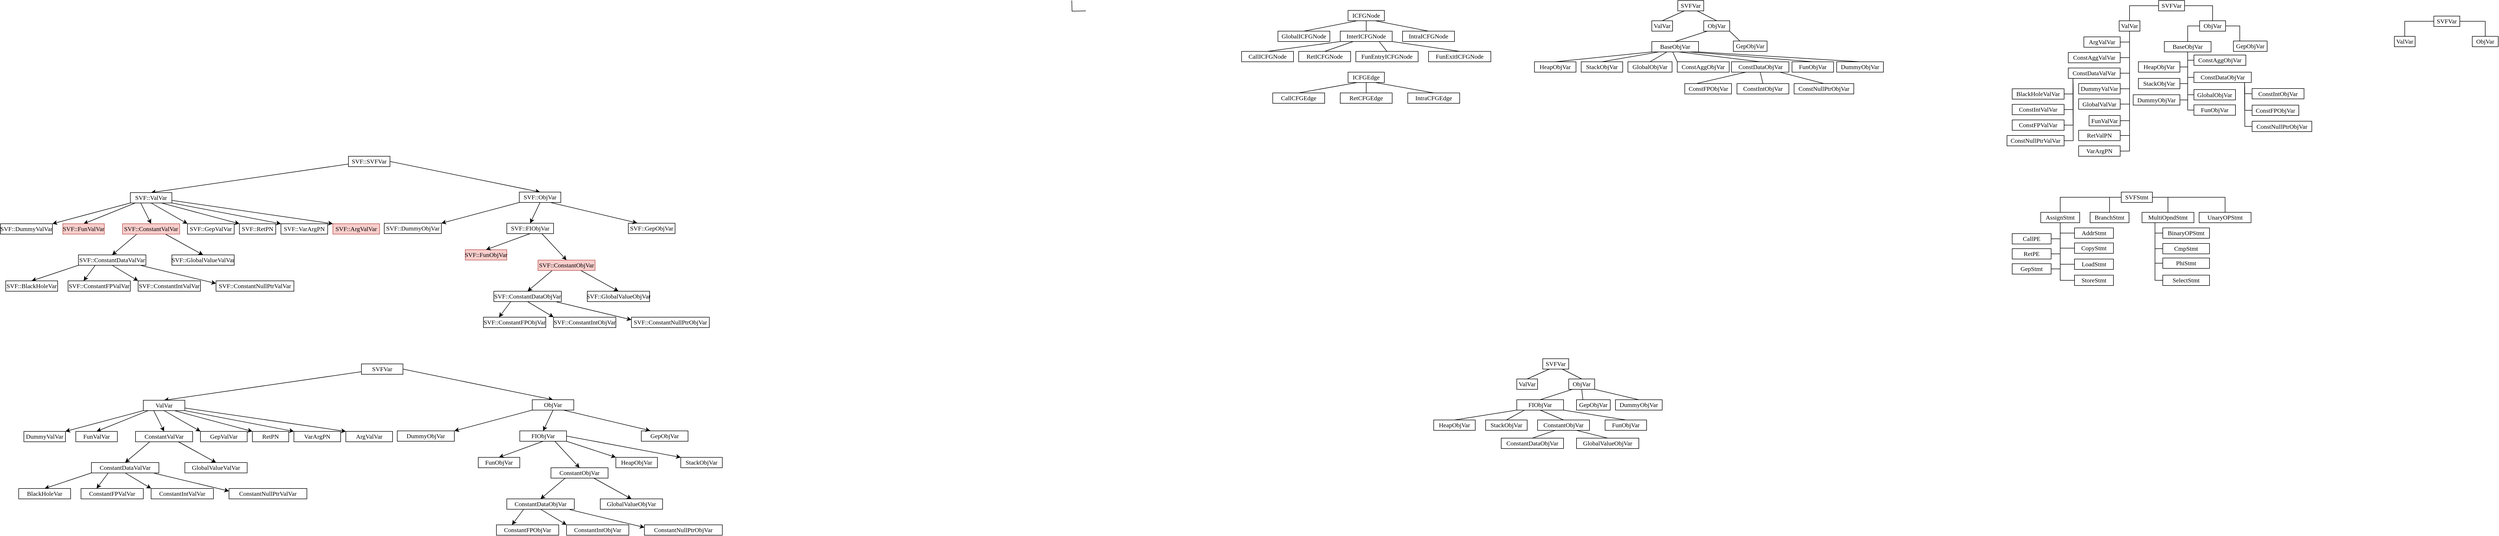<mxfile version="26.0.9" pages="2">
  <diagram name="第 1 页" id="oaBwvU0hBXUBrq2sIcGb">
    <mxGraphModel dx="755" dy="441" grid="1" gridSize="10" guides="1" tooltips="1" connect="1" arrows="1" fold="1" page="1" pageScale="1" pageWidth="3100" pageHeight="1400" math="0" shadow="0">
      <root>
        <mxCell id="0" />
        <mxCell id="1" parent="0" />
        <mxCell id="kdsYvHtpewpyibcica4u-59" style="rounded=0;orthogonalLoop=1;jettySize=auto;html=1;exitX=0;exitY=0.75;exitDx=0;exitDy=0;entryX=0.5;entryY=0;entryDx=0;entryDy=0;" parent="1" source="kdsYvHtpewpyibcica4u-2" target="kdsYvHtpewpyibcica4u-3" edge="1">
          <mxGeometry relative="1" as="geometry" />
        </mxCell>
        <mxCell id="kdsYvHtpewpyibcica4u-60" style="rounded=0;orthogonalLoop=1;jettySize=auto;html=1;exitX=1;exitY=0.5;exitDx=0;exitDy=0;entryX=0.5;entryY=0;entryDx=0;entryDy=0;" parent="1" source="kdsYvHtpewpyibcica4u-2" target="kdsYvHtpewpyibcica4u-35" edge="1">
          <mxGeometry relative="1" as="geometry" />
        </mxCell>
        <mxCell id="kdsYvHtpewpyibcica4u-2" value="&lt;font face=&quot;Linux Libertine&quot;&gt;SVF::SVFVar&lt;/font&gt;" style="rounded=0;whiteSpace=wrap;html=1;" parent="1" vertex="1">
          <mxGeometry x="830" y="370" width="80" height="20" as="geometry" />
        </mxCell>
        <mxCell id="kdsYvHtpewpyibcica4u-13" style="rounded=0;orthogonalLoop=1;jettySize=auto;html=1;exitX=0.14;exitY=0.964;exitDx=0;exitDy=0;entryX=0.5;entryY=0;entryDx=0;entryDy=0;exitPerimeter=0;" parent="1" source="kdsYvHtpewpyibcica4u-3" target="kdsYvHtpewpyibcica4u-5" edge="1">
          <mxGeometry relative="1" as="geometry" />
        </mxCell>
        <mxCell id="kdsYvHtpewpyibcica4u-14" style="rounded=0;orthogonalLoop=1;jettySize=auto;html=1;exitX=0.25;exitY=1;exitDx=0;exitDy=0;entryX=0.5;entryY=0;entryDx=0;entryDy=0;" parent="1" source="kdsYvHtpewpyibcica4u-3" target="kdsYvHtpewpyibcica4u-6" edge="1">
          <mxGeometry relative="1" as="geometry" />
        </mxCell>
        <mxCell id="kdsYvHtpewpyibcica4u-24" style="rounded=0;orthogonalLoop=1;jettySize=auto;html=1;exitX=0.5;exitY=1;exitDx=0;exitDy=0;entryX=0;entryY=0;entryDx=0;entryDy=0;" parent="1" source="kdsYvHtpewpyibcica4u-3" target="kdsYvHtpewpyibcica4u-21" edge="1">
          <mxGeometry relative="1" as="geometry" />
        </mxCell>
        <mxCell id="kdsYvHtpewpyibcica4u-25" style="rounded=0;orthogonalLoop=1;jettySize=auto;html=1;exitX=0.75;exitY=1;exitDx=0;exitDy=0;entryX=0;entryY=0;entryDx=0;entryDy=0;" parent="1" source="kdsYvHtpewpyibcica4u-3" target="kdsYvHtpewpyibcica4u-22" edge="1">
          <mxGeometry relative="1" as="geometry" />
        </mxCell>
        <mxCell id="kdsYvHtpewpyibcica4u-26" style="rounded=0;orthogonalLoop=1;jettySize=auto;html=1;exitX=1;exitY=1;exitDx=0;exitDy=0;entryX=0;entryY=0;entryDx=0;entryDy=0;" parent="1" source="kdsYvHtpewpyibcica4u-3" target="kdsYvHtpewpyibcica4u-23" edge="1">
          <mxGeometry relative="1" as="geometry" />
        </mxCell>
        <mxCell id="kdsYvHtpewpyibcica4u-28" style="rounded=0;orthogonalLoop=1;jettySize=auto;html=1;exitX=0;exitY=1;exitDx=0;exitDy=0;entryX=1;entryY=0;entryDx=0;entryDy=0;" parent="1" source="kdsYvHtpewpyibcica4u-3" target="kdsYvHtpewpyibcica4u-27" edge="1">
          <mxGeometry relative="1" as="geometry" />
        </mxCell>
        <mxCell id="kdsYvHtpewpyibcica4u-3" value="&lt;font face=&quot;Linux Libertine&quot;&gt;SVF::ValVar&lt;/font&gt;" style="rounded=0;whiteSpace=wrap;html=1;" parent="1" vertex="1">
          <mxGeometry x="410" y="440" width="80" height="20" as="geometry" />
        </mxCell>
        <mxCell id="kdsYvHtpewpyibcica4u-5" value="&lt;font face=&quot;Linux Libertine&quot;&gt;SVF::FunValVar&lt;/font&gt;" style="rounded=0;whiteSpace=wrap;html=1;fillColor=#f8cecc;strokeColor=#b85450;" parent="1" vertex="1">
          <mxGeometry x="280" y="500" width="80" height="20" as="geometry" />
        </mxCell>
        <mxCell id="kdsYvHtpewpyibcica4u-15" style="rounded=0;orthogonalLoop=1;jettySize=auto;html=1;exitX=0.25;exitY=1;exitDx=0;exitDy=0;entryX=0.5;entryY=0;entryDx=0;entryDy=0;" parent="1" source="kdsYvHtpewpyibcica4u-6" target="kdsYvHtpewpyibcica4u-7" edge="1">
          <mxGeometry relative="1" as="geometry" />
        </mxCell>
        <mxCell id="kdsYvHtpewpyibcica4u-16" style="rounded=0;orthogonalLoop=1;jettySize=auto;html=1;exitX=0.75;exitY=1;exitDx=0;exitDy=0;entryX=0.5;entryY=0;entryDx=0;entryDy=0;" parent="1" source="kdsYvHtpewpyibcica4u-6" target="kdsYvHtpewpyibcica4u-8" edge="1">
          <mxGeometry relative="1" as="geometry" />
        </mxCell>
        <mxCell id="kdsYvHtpewpyibcica4u-6" value="&lt;font face=&quot;Linux Libertine&quot;&gt;SVF::ConstantValVar&lt;/font&gt;" style="rounded=0;whiteSpace=wrap;html=1;fillColor=#f8cecc;strokeColor=#b85450;" parent="1" vertex="1">
          <mxGeometry x="395" y="500" width="110" height="20" as="geometry" />
        </mxCell>
        <mxCell id="kdsYvHtpewpyibcica4u-17" style="rounded=0;orthogonalLoop=1;jettySize=auto;html=1;exitX=0;exitY=1;exitDx=0;exitDy=0;entryX=0.5;entryY=0;entryDx=0;entryDy=0;" parent="1" source="kdsYvHtpewpyibcica4u-7" target="kdsYvHtpewpyibcica4u-9" edge="1">
          <mxGeometry relative="1" as="geometry" />
        </mxCell>
        <mxCell id="kdsYvHtpewpyibcica4u-18" style="rounded=0;orthogonalLoop=1;jettySize=auto;html=1;exitX=0.25;exitY=1;exitDx=0;exitDy=0;entryX=0.25;entryY=0;entryDx=0;entryDy=0;" parent="1" source="kdsYvHtpewpyibcica4u-7" target="kdsYvHtpewpyibcica4u-10" edge="1">
          <mxGeometry relative="1" as="geometry" />
        </mxCell>
        <mxCell id="kdsYvHtpewpyibcica4u-19" style="rounded=0;orthogonalLoop=1;jettySize=auto;html=1;exitX=0.5;exitY=1;exitDx=0;exitDy=0;entryX=0;entryY=0;entryDx=0;entryDy=0;" parent="1" source="kdsYvHtpewpyibcica4u-7" target="kdsYvHtpewpyibcica4u-11" edge="1">
          <mxGeometry relative="1" as="geometry" />
        </mxCell>
        <mxCell id="kdsYvHtpewpyibcica4u-20" style="rounded=0;orthogonalLoop=1;jettySize=auto;html=1;exitX=0.932;exitY=1.033;exitDx=0;exitDy=0;entryX=0;entryY=0.25;entryDx=0;entryDy=0;exitPerimeter=0;" parent="1" source="kdsYvHtpewpyibcica4u-7" target="kdsYvHtpewpyibcica4u-12" edge="1">
          <mxGeometry relative="1" as="geometry" />
        </mxCell>
        <mxCell id="kdsYvHtpewpyibcica4u-7" value="&lt;font face=&quot;Linux Libertine&quot;&gt;SVF::ConstantDataValVar&lt;/font&gt;" style="rounded=0;whiteSpace=wrap;html=1;" parent="1" vertex="1">
          <mxGeometry x="310" y="560" width="130" height="20" as="geometry" />
        </mxCell>
        <mxCell id="kdsYvHtpewpyibcica4u-8" value="&lt;font face=&quot;Linux Libertine&quot;&gt;SVF::GlobalValueValVar&lt;/font&gt;" style="rounded=0;whiteSpace=wrap;html=1;" parent="1" vertex="1">
          <mxGeometry x="490" y="560" width="120" height="20" as="geometry" />
        </mxCell>
        <mxCell id="kdsYvHtpewpyibcica4u-9" value="&lt;font face=&quot;Linux Libertine&quot;&gt;SVF::BlackHoleVar&lt;/font&gt;" style="rounded=0;whiteSpace=wrap;html=1;" parent="1" vertex="1">
          <mxGeometry x="170" y="610" width="100" height="20" as="geometry" />
        </mxCell>
        <mxCell id="kdsYvHtpewpyibcica4u-10" value="&lt;font face=&quot;Linux Libertine&quot;&gt;SVF::ConstantFPValVar&lt;/font&gt;" style="rounded=0;whiteSpace=wrap;html=1;" parent="1" vertex="1">
          <mxGeometry x="290" y="610" width="120" height="20" as="geometry" />
        </mxCell>
        <mxCell id="kdsYvHtpewpyibcica4u-11" value="&lt;font face=&quot;Linux Libertine&quot;&gt;SVF::ConstantIntValVar&lt;/font&gt;" style="rounded=0;whiteSpace=wrap;html=1;" parent="1" vertex="1">
          <mxGeometry x="425" y="610" width="120" height="20" as="geometry" />
        </mxCell>
        <mxCell id="kdsYvHtpewpyibcica4u-12" value="&lt;font face=&quot;Linux Libertine&quot;&gt;SVF::ConstantNullPtrValVar&lt;/font&gt;" style="rounded=0;whiteSpace=wrap;html=1;" parent="1" vertex="1">
          <mxGeometry x="575" y="610" width="150" height="20" as="geometry" />
        </mxCell>
        <mxCell id="kdsYvHtpewpyibcica4u-21" value="&lt;font face=&quot;Linux Libertine&quot;&gt;SVF::GepValVar&lt;/font&gt;" style="rounded=0;whiteSpace=wrap;html=1;" parent="1" vertex="1">
          <mxGeometry x="520" y="500" width="90" height="20" as="geometry" />
        </mxCell>
        <mxCell id="kdsYvHtpewpyibcica4u-22" value="&lt;font face=&quot;Linux Libertine&quot;&gt;SVF::RetPN&lt;/font&gt;" style="rounded=0;whiteSpace=wrap;html=1;" parent="1" vertex="1">
          <mxGeometry x="620" y="500" width="70" height="20" as="geometry" />
        </mxCell>
        <mxCell id="kdsYvHtpewpyibcica4u-23" value="&lt;font face=&quot;Linux Libertine&quot;&gt;SVF::VarArgPN&lt;/font&gt;" style="rounded=0;whiteSpace=wrap;html=1;" parent="1" vertex="1">
          <mxGeometry x="700" y="500" width="90" height="20" as="geometry" />
        </mxCell>
        <mxCell id="kdsYvHtpewpyibcica4u-27" value="&lt;font face=&quot;Linux Libertine&quot;&gt;SVF::DummyValVar&lt;/font&gt;" style="rounded=0;whiteSpace=wrap;html=1;" parent="1" vertex="1">
          <mxGeometry x="160" y="500" width="100" height="20" as="geometry" />
        </mxCell>
        <mxCell id="kdsYvHtpewpyibcica4u-31" style="rounded=0;orthogonalLoop=1;jettySize=auto;html=1;exitX=0.5;exitY=1;exitDx=0;exitDy=0;entryX=0.5;entryY=0;entryDx=0;entryDy=0;" parent="1" source="kdsYvHtpewpyibcica4u-35" target="kdsYvHtpewpyibcica4u-50" edge="1">
          <mxGeometry relative="1" as="geometry" />
        </mxCell>
        <mxCell id="kdsYvHtpewpyibcica4u-34" style="rounded=0;orthogonalLoop=1;jettySize=auto;html=1;exitX=0;exitY=1;exitDx=0;exitDy=0;entryX=1;entryY=0;entryDx=0;entryDy=0;" parent="1" source="kdsYvHtpewpyibcica4u-35" target="kdsYvHtpewpyibcica4u-53" edge="1">
          <mxGeometry relative="1" as="geometry" />
        </mxCell>
        <mxCell id="kdsYvHtpewpyibcica4u-35" value="&lt;font face=&quot;Linux Libertine&quot;&gt;SVF::ObjVar&lt;/font&gt;" style="rounded=0;whiteSpace=wrap;html=1;" parent="1" vertex="1">
          <mxGeometry x="1159" y="439" width="80" height="20" as="geometry" />
        </mxCell>
        <mxCell id="kdsYvHtpewpyibcica4u-36" value="&lt;font face=&quot;Linux Libertine&quot;&gt;SVF::FunObjVar&lt;/font&gt;" style="rounded=0;whiteSpace=wrap;html=1;fillColor=#f8cecc;strokeColor=#b85450;" parent="1" vertex="1">
          <mxGeometry x="1055" y="550" width="80" height="20" as="geometry" />
        </mxCell>
        <mxCell id="kdsYvHtpewpyibcica4u-37" style="rounded=0;orthogonalLoop=1;jettySize=auto;html=1;exitX=0.25;exitY=1;exitDx=0;exitDy=0;entryX=0.5;entryY=0;entryDx=0;entryDy=0;" parent="1" source="kdsYvHtpewpyibcica4u-39" target="kdsYvHtpewpyibcica4u-44" edge="1">
          <mxGeometry relative="1" as="geometry" />
        </mxCell>
        <mxCell id="kdsYvHtpewpyibcica4u-38" style="rounded=0;orthogonalLoop=1;jettySize=auto;html=1;exitX=0.75;exitY=1;exitDx=0;exitDy=0;entryX=0.5;entryY=0;entryDx=0;entryDy=0;" parent="1" source="kdsYvHtpewpyibcica4u-39" target="kdsYvHtpewpyibcica4u-45" edge="1">
          <mxGeometry relative="1" as="geometry" />
        </mxCell>
        <mxCell id="kdsYvHtpewpyibcica4u-39" value="&lt;font face=&quot;Linux Libertine&quot;&gt;SVF::ConstantObjVar&lt;/font&gt;" style="rounded=0;whiteSpace=wrap;html=1;fillColor=#f8cecc;strokeColor=#b85450;" parent="1" vertex="1">
          <mxGeometry x="1195" y="570" width="110" height="20" as="geometry" />
        </mxCell>
        <mxCell id="kdsYvHtpewpyibcica4u-41" style="rounded=0;orthogonalLoop=1;jettySize=auto;html=1;exitX=0.25;exitY=1;exitDx=0;exitDy=0;entryX=0.25;entryY=0;entryDx=0;entryDy=0;" parent="1" source="kdsYvHtpewpyibcica4u-44" target="kdsYvHtpewpyibcica4u-47" edge="1">
          <mxGeometry relative="1" as="geometry" />
        </mxCell>
        <mxCell id="kdsYvHtpewpyibcica4u-42" style="rounded=0;orthogonalLoop=1;jettySize=auto;html=1;exitX=0.5;exitY=1;exitDx=0;exitDy=0;entryX=0;entryY=0;entryDx=0;entryDy=0;" parent="1" source="kdsYvHtpewpyibcica4u-44" target="kdsYvHtpewpyibcica4u-48" edge="1">
          <mxGeometry relative="1" as="geometry" />
        </mxCell>
        <mxCell id="kdsYvHtpewpyibcica4u-43" style="rounded=0;orthogonalLoop=1;jettySize=auto;html=1;exitX=0.932;exitY=1.033;exitDx=0;exitDy=0;entryX=0;entryY=0.25;entryDx=0;entryDy=0;exitPerimeter=0;" parent="1" source="kdsYvHtpewpyibcica4u-44" target="kdsYvHtpewpyibcica4u-49" edge="1">
          <mxGeometry relative="1" as="geometry" />
        </mxCell>
        <mxCell id="kdsYvHtpewpyibcica4u-44" value="&lt;font face=&quot;Linux Libertine&quot;&gt;SVF::ConstantDataObjVar&lt;/font&gt;" style="rounded=0;whiteSpace=wrap;html=1;" parent="1" vertex="1">
          <mxGeometry x="1110" y="630" width="130" height="20" as="geometry" />
        </mxCell>
        <mxCell id="kdsYvHtpewpyibcica4u-45" value="&lt;font face=&quot;Linux Libertine&quot;&gt;SVF::GlobalValueObjVar&lt;/font&gt;" style="rounded=0;whiteSpace=wrap;html=1;" parent="1" vertex="1">
          <mxGeometry x="1290" y="630" width="120" height="20" as="geometry" />
        </mxCell>
        <mxCell id="kdsYvHtpewpyibcica4u-47" value="&lt;font face=&quot;Linux Libertine&quot;&gt;SVF::ConstantFPObjVar&lt;/font&gt;" style="rounded=0;whiteSpace=wrap;html=1;" parent="1" vertex="1">
          <mxGeometry x="1090" y="680" width="120" height="20" as="geometry" />
        </mxCell>
        <mxCell id="kdsYvHtpewpyibcica4u-48" value="&lt;font face=&quot;Linux Libertine&quot;&gt;SVF::ConstantIntObjVar&lt;/font&gt;" style="rounded=0;whiteSpace=wrap;html=1;" parent="1" vertex="1">
          <mxGeometry x="1225" y="680" width="120" height="20" as="geometry" />
        </mxCell>
        <mxCell id="kdsYvHtpewpyibcica4u-49" value="&lt;font face=&quot;Linux Libertine&quot;&gt;SVF::ConstantNullPtrObjVar&lt;/font&gt;" style="rounded=0;whiteSpace=wrap;html=1;" parent="1" vertex="1">
          <mxGeometry x="1375" y="680" width="150" height="20" as="geometry" />
        </mxCell>
        <mxCell id="kdsYvHtpewpyibcica4u-61" style="rounded=0;orthogonalLoop=1;jettySize=auto;html=1;exitX=0.5;exitY=1;exitDx=0;exitDy=0;entryX=0.5;entryY=0;entryDx=0;entryDy=0;" parent="1" source="kdsYvHtpewpyibcica4u-50" target="kdsYvHtpewpyibcica4u-36" edge="1">
          <mxGeometry relative="1" as="geometry" />
        </mxCell>
        <mxCell id="kdsYvHtpewpyibcica4u-62" style="rounded=0;orthogonalLoop=1;jettySize=auto;html=1;exitX=0.75;exitY=1;exitDx=0;exitDy=0;entryX=0.5;entryY=0;entryDx=0;entryDy=0;" parent="1" source="kdsYvHtpewpyibcica4u-50" target="kdsYvHtpewpyibcica4u-39" edge="1">
          <mxGeometry relative="1" as="geometry" />
        </mxCell>
        <mxCell id="kdsYvHtpewpyibcica4u-50" value="&lt;font face=&quot;Linux Libertine&quot;&gt;SVF::FIObjVar&lt;/font&gt;" style="rounded=0;whiteSpace=wrap;html=1;" parent="1" vertex="1">
          <mxGeometry x="1135" y="499" width="90" height="20" as="geometry" />
        </mxCell>
        <mxCell id="kdsYvHtpewpyibcica4u-53" value="&lt;font face=&quot;Linux Libertine&quot;&gt;SVF::DummyObjVar&lt;/font&gt;" style="rounded=0;whiteSpace=wrap;html=1;" parent="1" vertex="1">
          <mxGeometry x="899" y="499" width="110" height="20" as="geometry" />
        </mxCell>
        <mxCell id="kdsYvHtpewpyibcica4u-54" value="&lt;font face=&quot;Linux Libertine&quot;&gt;SVF::ArgValVar&lt;/font&gt;" style="rounded=0;whiteSpace=wrap;html=1;fillColor=#f8cecc;strokeColor=#b85450;" parent="1" vertex="1">
          <mxGeometry x="800" y="500" width="90" height="20" as="geometry" />
        </mxCell>
        <mxCell id="kdsYvHtpewpyibcica4u-55" style="rounded=0;orthogonalLoop=1;jettySize=auto;html=1;exitX=1;exitY=0.75;exitDx=0;exitDy=0;entryX=0;entryY=0;entryDx=0;entryDy=0;" parent="1" source="kdsYvHtpewpyibcica4u-3" target="kdsYvHtpewpyibcica4u-54" edge="1">
          <mxGeometry relative="1" as="geometry">
            <mxPoint x="500" y="470" as="sourcePoint" />
            <mxPoint x="710" y="510" as="targetPoint" />
          </mxGeometry>
        </mxCell>
        <mxCell id="kdsYvHtpewpyibcica4u-56" value="&lt;font face=&quot;Linux Libertine&quot;&gt;SVF::GepObjVar&lt;/font&gt;" style="rounded=0;whiteSpace=wrap;html=1;" parent="1" vertex="1">
          <mxGeometry x="1369" y="499" width="90" height="20" as="geometry" />
        </mxCell>
        <mxCell id="kdsYvHtpewpyibcica4u-57" style="rounded=0;orthogonalLoop=1;jettySize=auto;html=1;exitX=0.75;exitY=1;exitDx=0;exitDy=0;entryX=0.189;entryY=-0.025;entryDx=0;entryDy=0;entryPerimeter=0;" parent="1" source="kdsYvHtpewpyibcica4u-35" target="kdsYvHtpewpyibcica4u-56" edge="1">
          <mxGeometry relative="1" as="geometry" />
        </mxCell>
        <mxCell id="Uj7icokp1mhaQFu6rcaO-1" style="rounded=0;orthogonalLoop=1;jettySize=auto;html=1;exitX=0;exitY=0.75;exitDx=0;exitDy=0;entryX=0.5;entryY=0;entryDx=0;entryDy=0;" parent="1" source="Uj7icokp1mhaQFu6rcaO-3" target="Uj7icokp1mhaQFu6rcaO-10" edge="1">
          <mxGeometry relative="1" as="geometry" />
        </mxCell>
        <mxCell id="Uj7icokp1mhaQFu6rcaO-2" style="rounded=0;orthogonalLoop=1;jettySize=auto;html=1;exitX=1;exitY=0.5;exitDx=0;exitDy=0;entryX=0.5;entryY=0;entryDx=0;entryDy=0;" parent="1" source="Uj7icokp1mhaQFu6rcaO-3" target="Uj7icokp1mhaQFu6rcaO-31" edge="1">
          <mxGeometry relative="1" as="geometry" />
        </mxCell>
        <mxCell id="Uj7icokp1mhaQFu6rcaO-3" value="&lt;font face=&quot;Linux Libertine&quot;&gt;SVFVar&lt;/font&gt;" style="rounded=0;whiteSpace=wrap;html=1;" parent="1" vertex="1">
          <mxGeometry x="855" y="770" width="80" height="20" as="geometry" />
        </mxCell>
        <mxCell id="Uj7icokp1mhaQFu6rcaO-4" style="rounded=0;orthogonalLoop=1;jettySize=auto;html=1;exitX=0.14;exitY=0.964;exitDx=0;exitDy=0;entryX=0.5;entryY=0;entryDx=0;entryDy=0;exitPerimeter=0;" parent="1" source="Uj7icokp1mhaQFu6rcaO-10" target="Uj7icokp1mhaQFu6rcaO-11" edge="1">
          <mxGeometry relative="1" as="geometry" />
        </mxCell>
        <mxCell id="Uj7icokp1mhaQFu6rcaO-5" style="rounded=0;orthogonalLoop=1;jettySize=auto;html=1;exitX=0.25;exitY=1;exitDx=0;exitDy=0;entryX=0.5;entryY=0;entryDx=0;entryDy=0;" parent="1" source="Uj7icokp1mhaQFu6rcaO-10" target="Uj7icokp1mhaQFu6rcaO-14" edge="1">
          <mxGeometry relative="1" as="geometry" />
        </mxCell>
        <mxCell id="Uj7icokp1mhaQFu6rcaO-6" style="rounded=0;orthogonalLoop=1;jettySize=auto;html=1;exitX=0.5;exitY=1;exitDx=0;exitDy=0;entryX=0;entryY=0;entryDx=0;entryDy=0;" parent="1" source="Uj7icokp1mhaQFu6rcaO-10" target="Uj7icokp1mhaQFu6rcaO-25" edge="1">
          <mxGeometry relative="1" as="geometry" />
        </mxCell>
        <mxCell id="Uj7icokp1mhaQFu6rcaO-7" style="rounded=0;orthogonalLoop=1;jettySize=auto;html=1;exitX=0.75;exitY=1;exitDx=0;exitDy=0;entryX=0;entryY=0;entryDx=0;entryDy=0;" parent="1" source="Uj7icokp1mhaQFu6rcaO-10" target="Uj7icokp1mhaQFu6rcaO-26" edge="1">
          <mxGeometry relative="1" as="geometry" />
        </mxCell>
        <mxCell id="Uj7icokp1mhaQFu6rcaO-8" style="rounded=0;orthogonalLoop=1;jettySize=auto;html=1;exitX=1;exitY=1;exitDx=0;exitDy=0;entryX=0;entryY=0;entryDx=0;entryDy=0;" parent="1" source="Uj7icokp1mhaQFu6rcaO-10" target="Uj7icokp1mhaQFu6rcaO-27" edge="1">
          <mxGeometry relative="1" as="geometry" />
        </mxCell>
        <mxCell id="Uj7icokp1mhaQFu6rcaO-9" style="rounded=0;orthogonalLoop=1;jettySize=auto;html=1;exitX=0;exitY=1;exitDx=0;exitDy=0;entryX=1;entryY=0;entryDx=0;entryDy=0;" parent="1" source="Uj7icokp1mhaQFu6rcaO-10" target="Uj7icokp1mhaQFu6rcaO-28" edge="1">
          <mxGeometry relative="1" as="geometry" />
        </mxCell>
        <mxCell id="Uj7icokp1mhaQFu6rcaO-10" value="&lt;font face=&quot;Linux Libertine&quot;&gt;ValVar&lt;/font&gt;" style="rounded=0;whiteSpace=wrap;html=1;" parent="1" vertex="1">
          <mxGeometry x="435" y="840" width="80" height="20" as="geometry" />
        </mxCell>
        <mxCell id="Uj7icokp1mhaQFu6rcaO-11" value="&lt;font face=&quot;Linux Libertine&quot;&gt;FunValVar&lt;/font&gt;" style="rounded=0;whiteSpace=wrap;html=1;" parent="1" vertex="1">
          <mxGeometry x="305" y="900" width="80" height="20" as="geometry" />
        </mxCell>
        <mxCell id="Uj7icokp1mhaQFu6rcaO-12" style="rounded=0;orthogonalLoop=1;jettySize=auto;html=1;exitX=0.25;exitY=1;exitDx=0;exitDy=0;entryX=0.5;entryY=0;entryDx=0;entryDy=0;" parent="1" source="Uj7icokp1mhaQFu6rcaO-14" target="Uj7icokp1mhaQFu6rcaO-19" edge="1">
          <mxGeometry relative="1" as="geometry" />
        </mxCell>
        <mxCell id="Uj7icokp1mhaQFu6rcaO-13" style="rounded=0;orthogonalLoop=1;jettySize=auto;html=1;exitX=0.75;exitY=1;exitDx=0;exitDy=0;entryX=0.5;entryY=0;entryDx=0;entryDy=0;" parent="1" source="Uj7icokp1mhaQFu6rcaO-14" target="Uj7icokp1mhaQFu6rcaO-20" edge="1">
          <mxGeometry relative="1" as="geometry" />
        </mxCell>
        <mxCell id="Uj7icokp1mhaQFu6rcaO-14" value="&lt;font face=&quot;Linux Libertine&quot;&gt;ConstantValVar&lt;/font&gt;" style="rounded=0;whiteSpace=wrap;html=1;" parent="1" vertex="1">
          <mxGeometry x="420" y="900" width="110" height="20" as="geometry" />
        </mxCell>
        <mxCell id="Uj7icokp1mhaQFu6rcaO-15" style="rounded=0;orthogonalLoop=1;jettySize=auto;html=1;exitX=0;exitY=1;exitDx=0;exitDy=0;entryX=0.5;entryY=0;entryDx=0;entryDy=0;" parent="1" source="Uj7icokp1mhaQFu6rcaO-19" target="Uj7icokp1mhaQFu6rcaO-21" edge="1">
          <mxGeometry relative="1" as="geometry" />
        </mxCell>
        <mxCell id="Uj7icokp1mhaQFu6rcaO-16" style="rounded=0;orthogonalLoop=1;jettySize=auto;html=1;exitX=0.25;exitY=1;exitDx=0;exitDy=0;entryX=0.25;entryY=0;entryDx=0;entryDy=0;" parent="1" source="Uj7icokp1mhaQFu6rcaO-19" target="Uj7icokp1mhaQFu6rcaO-22" edge="1">
          <mxGeometry relative="1" as="geometry" />
        </mxCell>
        <mxCell id="Uj7icokp1mhaQFu6rcaO-17" style="rounded=0;orthogonalLoop=1;jettySize=auto;html=1;exitX=0.5;exitY=1;exitDx=0;exitDy=0;entryX=0;entryY=0;entryDx=0;entryDy=0;" parent="1" source="Uj7icokp1mhaQFu6rcaO-19" target="Uj7icokp1mhaQFu6rcaO-23" edge="1">
          <mxGeometry relative="1" as="geometry" />
        </mxCell>
        <mxCell id="Uj7icokp1mhaQFu6rcaO-18" style="rounded=0;orthogonalLoop=1;jettySize=auto;html=1;exitX=0.932;exitY=1.033;exitDx=0;exitDy=0;entryX=0;entryY=0.25;entryDx=0;entryDy=0;exitPerimeter=0;" parent="1" source="Uj7icokp1mhaQFu6rcaO-19" target="Uj7icokp1mhaQFu6rcaO-24" edge="1">
          <mxGeometry relative="1" as="geometry" />
        </mxCell>
        <mxCell id="Uj7icokp1mhaQFu6rcaO-19" value="&lt;font face=&quot;Linux Libertine&quot;&gt;ConstantDataValVar&lt;/font&gt;" style="rounded=0;whiteSpace=wrap;html=1;" parent="1" vertex="1">
          <mxGeometry x="335" y="960" width="130" height="20" as="geometry" />
        </mxCell>
        <mxCell id="Uj7icokp1mhaQFu6rcaO-20" value="&lt;font face=&quot;Linux Libertine&quot;&gt;GlobalValueValVar&lt;/font&gt;" style="rounded=0;whiteSpace=wrap;html=1;" parent="1" vertex="1">
          <mxGeometry x="515" y="960" width="120" height="20" as="geometry" />
        </mxCell>
        <mxCell id="Uj7icokp1mhaQFu6rcaO-21" value="&lt;font face=&quot;Linux Libertine&quot;&gt;BlackHoleVar&lt;/font&gt;" style="rounded=0;whiteSpace=wrap;html=1;" parent="1" vertex="1">
          <mxGeometry x="195" y="1010" width="100" height="20" as="geometry" />
        </mxCell>
        <mxCell id="Uj7icokp1mhaQFu6rcaO-22" value="&lt;font face=&quot;Linux Libertine&quot;&gt;ConstantFPValVar&lt;/font&gt;" style="rounded=0;whiteSpace=wrap;html=1;" parent="1" vertex="1">
          <mxGeometry x="315" y="1010" width="120" height="20" as="geometry" />
        </mxCell>
        <mxCell id="Uj7icokp1mhaQFu6rcaO-23" value="&lt;font face=&quot;Linux Libertine&quot;&gt;ConstantIntValVar&lt;/font&gt;" style="rounded=0;whiteSpace=wrap;html=1;" parent="1" vertex="1">
          <mxGeometry x="450" y="1010" width="120" height="20" as="geometry" />
        </mxCell>
        <mxCell id="Uj7icokp1mhaQFu6rcaO-24" value="&lt;font face=&quot;Linux Libertine&quot;&gt;ConstantNullPtrValVar&lt;/font&gt;" style="rounded=0;whiteSpace=wrap;html=1;" parent="1" vertex="1">
          <mxGeometry x="600" y="1010" width="150" height="20" as="geometry" />
        </mxCell>
        <mxCell id="Uj7icokp1mhaQFu6rcaO-25" value="&lt;font face=&quot;Linux Libertine&quot;&gt;GepValVar&lt;/font&gt;" style="rounded=0;whiteSpace=wrap;html=1;" parent="1" vertex="1">
          <mxGeometry x="545" y="900" width="90" height="20" as="geometry" />
        </mxCell>
        <mxCell id="Uj7icokp1mhaQFu6rcaO-26" value="&lt;font face=&quot;Linux Libertine&quot;&gt;RetPN&lt;/font&gt;" style="rounded=0;whiteSpace=wrap;html=1;" parent="1" vertex="1">
          <mxGeometry x="645" y="900" width="70" height="20" as="geometry" />
        </mxCell>
        <mxCell id="Uj7icokp1mhaQFu6rcaO-27" value="&lt;font face=&quot;Linux Libertine&quot;&gt;VarArgPN&lt;/font&gt;" style="rounded=0;whiteSpace=wrap;html=1;" parent="1" vertex="1">
          <mxGeometry x="725" y="900" width="90" height="20" as="geometry" />
        </mxCell>
        <mxCell id="Uj7icokp1mhaQFu6rcaO-28" value="&lt;font face=&quot;Linux Libertine&quot;&gt;DummyValVar&lt;/font&gt;" style="rounded=0;whiteSpace=wrap;html=1;" parent="1" vertex="1">
          <mxGeometry x="205" y="900" width="80" height="20" as="geometry" />
        </mxCell>
        <mxCell id="Uj7icokp1mhaQFu6rcaO-29" style="rounded=0;orthogonalLoop=1;jettySize=auto;html=1;exitX=0.5;exitY=1;exitDx=0;exitDy=0;entryX=0.5;entryY=0;entryDx=0;entryDy=0;" parent="1" source="Uj7icokp1mhaQFu6rcaO-31" target="Uj7icokp1mhaQFu6rcaO-46" edge="1">
          <mxGeometry relative="1" as="geometry" />
        </mxCell>
        <mxCell id="Uj7icokp1mhaQFu6rcaO-30" style="rounded=0;orthogonalLoop=1;jettySize=auto;html=1;exitX=0;exitY=1;exitDx=0;exitDy=0;entryX=1;entryY=0;entryDx=0;entryDy=0;" parent="1" source="Uj7icokp1mhaQFu6rcaO-31" target="Uj7icokp1mhaQFu6rcaO-47" edge="1">
          <mxGeometry relative="1" as="geometry" />
        </mxCell>
        <mxCell id="Uj7icokp1mhaQFu6rcaO-31" value="&lt;font face=&quot;Linux Libertine&quot;&gt;ObjVar&lt;/font&gt;" style="rounded=0;whiteSpace=wrap;html=1;" parent="1" vertex="1">
          <mxGeometry x="1184" y="839" width="80" height="20" as="geometry" />
        </mxCell>
        <mxCell id="Uj7icokp1mhaQFu6rcaO-32" value="&lt;font face=&quot;Linux Libertine&quot;&gt;FunObjVar&lt;/font&gt;" style="rounded=0;whiteSpace=wrap;html=1;" parent="1" vertex="1">
          <mxGeometry x="1080" y="950" width="80" height="20" as="geometry" />
        </mxCell>
        <mxCell id="Uj7icokp1mhaQFu6rcaO-33" style="rounded=0;orthogonalLoop=1;jettySize=auto;html=1;exitX=0.25;exitY=1;exitDx=0;exitDy=0;entryX=0.5;entryY=0;entryDx=0;entryDy=0;" parent="1" source="Uj7icokp1mhaQFu6rcaO-35" target="Uj7icokp1mhaQFu6rcaO-39" edge="1">
          <mxGeometry relative="1" as="geometry" />
        </mxCell>
        <mxCell id="Uj7icokp1mhaQFu6rcaO-34" style="rounded=0;orthogonalLoop=1;jettySize=auto;html=1;exitX=0.75;exitY=1;exitDx=0;exitDy=0;entryX=0.5;entryY=0;entryDx=0;entryDy=0;" parent="1" source="Uj7icokp1mhaQFu6rcaO-35" target="Uj7icokp1mhaQFu6rcaO-40" edge="1">
          <mxGeometry relative="1" as="geometry" />
        </mxCell>
        <mxCell id="Uj7icokp1mhaQFu6rcaO-35" value="&lt;font face=&quot;Linux Libertine&quot;&gt;ConstantObjVar&lt;/font&gt;" style="rounded=0;whiteSpace=wrap;html=1;" parent="1" vertex="1">
          <mxGeometry x="1220" y="970" width="110" height="20" as="geometry" />
        </mxCell>
        <mxCell id="Uj7icokp1mhaQFu6rcaO-36" style="rounded=0;orthogonalLoop=1;jettySize=auto;html=1;exitX=0.25;exitY=1;exitDx=0;exitDy=0;entryX=0.25;entryY=0;entryDx=0;entryDy=0;" parent="1" source="Uj7icokp1mhaQFu6rcaO-39" target="Uj7icokp1mhaQFu6rcaO-41" edge="1">
          <mxGeometry relative="1" as="geometry" />
        </mxCell>
        <mxCell id="Uj7icokp1mhaQFu6rcaO-37" style="rounded=0;orthogonalLoop=1;jettySize=auto;html=1;exitX=0.5;exitY=1;exitDx=0;exitDy=0;entryX=0;entryY=0;entryDx=0;entryDy=0;" parent="1" source="Uj7icokp1mhaQFu6rcaO-39" target="Uj7icokp1mhaQFu6rcaO-42" edge="1">
          <mxGeometry relative="1" as="geometry" />
        </mxCell>
        <mxCell id="Uj7icokp1mhaQFu6rcaO-38" style="rounded=0;orthogonalLoop=1;jettySize=auto;html=1;exitX=0.932;exitY=1.033;exitDx=0;exitDy=0;entryX=0;entryY=0.25;entryDx=0;entryDy=0;exitPerimeter=0;" parent="1" source="Uj7icokp1mhaQFu6rcaO-39" target="Uj7icokp1mhaQFu6rcaO-43" edge="1">
          <mxGeometry relative="1" as="geometry" />
        </mxCell>
        <mxCell id="Uj7icokp1mhaQFu6rcaO-39" value="&lt;font face=&quot;Linux Libertine&quot;&gt;ConstantDataObjVar&lt;/font&gt;" style="rounded=0;whiteSpace=wrap;html=1;" parent="1" vertex="1">
          <mxGeometry x="1135" y="1030" width="130" height="20" as="geometry" />
        </mxCell>
        <mxCell id="Uj7icokp1mhaQFu6rcaO-40" value="&lt;font face=&quot;Linux Libertine&quot;&gt;GlobalValueObjVar&lt;/font&gt;" style="rounded=0;whiteSpace=wrap;html=1;" parent="1" vertex="1">
          <mxGeometry x="1315" y="1030" width="120" height="20" as="geometry" />
        </mxCell>
        <mxCell id="Uj7icokp1mhaQFu6rcaO-41" value="&lt;font face=&quot;Linux Libertine&quot;&gt;ConstantFPObjVar&lt;/font&gt;" style="rounded=0;whiteSpace=wrap;html=1;" parent="1" vertex="1">
          <mxGeometry x="1115" y="1080" width="120" height="20" as="geometry" />
        </mxCell>
        <mxCell id="Uj7icokp1mhaQFu6rcaO-42" value="&lt;font face=&quot;Linux Libertine&quot;&gt;ConstantIntObjVar&lt;/font&gt;" style="rounded=0;whiteSpace=wrap;html=1;" parent="1" vertex="1">
          <mxGeometry x="1250" y="1080" width="120" height="20" as="geometry" />
        </mxCell>
        <mxCell id="Uj7icokp1mhaQFu6rcaO-43" value="&lt;font face=&quot;Linux Libertine&quot;&gt;ConstantNullPtrObjVar&lt;/font&gt;" style="rounded=0;whiteSpace=wrap;html=1;" parent="1" vertex="1">
          <mxGeometry x="1400" y="1080" width="150" height="20" as="geometry" />
        </mxCell>
        <mxCell id="Uj7icokp1mhaQFu6rcaO-44" style="rounded=0;orthogonalLoop=1;jettySize=auto;html=1;exitX=0.5;exitY=1;exitDx=0;exitDy=0;entryX=0.5;entryY=0;entryDx=0;entryDy=0;" parent="1" source="Uj7icokp1mhaQFu6rcaO-46" target="Uj7icokp1mhaQFu6rcaO-32" edge="1">
          <mxGeometry relative="1" as="geometry" />
        </mxCell>
        <mxCell id="Uj7icokp1mhaQFu6rcaO-45" style="rounded=0;orthogonalLoop=1;jettySize=auto;html=1;exitX=0.75;exitY=1;exitDx=0;exitDy=0;entryX=0.5;entryY=0;entryDx=0;entryDy=0;" parent="1" source="Uj7icokp1mhaQFu6rcaO-46" target="Uj7icokp1mhaQFu6rcaO-35" edge="1">
          <mxGeometry relative="1" as="geometry" />
        </mxCell>
        <mxCell id="Uj7icokp1mhaQFu6rcaO-54" style="rounded=0;orthogonalLoop=1;jettySize=auto;html=1;exitX=1;exitY=1;exitDx=0;exitDy=0;entryX=0;entryY=0;entryDx=0;entryDy=0;" parent="1" source="Uj7icokp1mhaQFu6rcaO-46" target="Uj7icokp1mhaQFu6rcaO-52" edge="1">
          <mxGeometry relative="1" as="geometry" />
        </mxCell>
        <mxCell id="Uj7icokp1mhaQFu6rcaO-55" style="rounded=0;orthogonalLoop=1;jettySize=auto;html=1;exitX=1;exitY=0.5;exitDx=0;exitDy=0;entryX=0;entryY=0;entryDx=0;entryDy=0;" parent="1" source="Uj7icokp1mhaQFu6rcaO-46" target="Uj7icokp1mhaQFu6rcaO-53" edge="1">
          <mxGeometry relative="1" as="geometry" />
        </mxCell>
        <mxCell id="Uj7icokp1mhaQFu6rcaO-46" value="&lt;font face=&quot;Linux Libertine&quot;&gt;FIObjVar&lt;/font&gt;" style="rounded=0;whiteSpace=wrap;html=1;" parent="1" vertex="1">
          <mxGeometry x="1160" y="899" width="90" height="20" as="geometry" />
        </mxCell>
        <mxCell id="Uj7icokp1mhaQFu6rcaO-47" value="&lt;font face=&quot;Linux Libertine&quot;&gt;DummyObjVar&lt;/font&gt;" style="rounded=0;whiteSpace=wrap;html=1;" parent="1" vertex="1">
          <mxGeometry x="924" y="899" width="110" height="20" as="geometry" />
        </mxCell>
        <mxCell id="Uj7icokp1mhaQFu6rcaO-48" value="&lt;font face=&quot;Linux Libertine&quot;&gt;ArgValVar&lt;/font&gt;" style="rounded=0;whiteSpace=wrap;html=1;" parent="1" vertex="1">
          <mxGeometry x="825" y="900" width="90" height="20" as="geometry" />
        </mxCell>
        <mxCell id="Uj7icokp1mhaQFu6rcaO-49" style="rounded=0;orthogonalLoop=1;jettySize=auto;html=1;exitX=1;exitY=0.75;exitDx=0;exitDy=0;entryX=0;entryY=0;entryDx=0;entryDy=0;" parent="1" source="Uj7icokp1mhaQFu6rcaO-10" target="Uj7icokp1mhaQFu6rcaO-48" edge="1">
          <mxGeometry relative="1" as="geometry">
            <mxPoint x="525" y="870" as="sourcePoint" />
            <mxPoint x="735" y="910" as="targetPoint" />
          </mxGeometry>
        </mxCell>
        <mxCell id="Uj7icokp1mhaQFu6rcaO-50" value="&lt;font face=&quot;Linux Libertine&quot;&gt;GepObjVar&lt;/font&gt;" style="rounded=0;whiteSpace=wrap;html=1;" parent="1" vertex="1">
          <mxGeometry x="1394" y="899" width="90" height="20" as="geometry" />
        </mxCell>
        <mxCell id="Uj7icokp1mhaQFu6rcaO-51" style="rounded=0;orthogonalLoop=1;jettySize=auto;html=1;exitX=0.75;exitY=1;exitDx=0;exitDy=0;entryX=0.189;entryY=-0.025;entryDx=0;entryDy=0;entryPerimeter=0;" parent="1" source="Uj7icokp1mhaQFu6rcaO-31" target="Uj7icokp1mhaQFu6rcaO-50" edge="1">
          <mxGeometry relative="1" as="geometry" />
        </mxCell>
        <mxCell id="Uj7icokp1mhaQFu6rcaO-52" value="&lt;font face=&quot;Linux Libertine&quot;&gt;HeapObjVar&lt;/font&gt;" style="rounded=0;whiteSpace=wrap;html=1;" parent="1" vertex="1">
          <mxGeometry x="1345" y="950" width="80" height="20" as="geometry" />
        </mxCell>
        <mxCell id="Uj7icokp1mhaQFu6rcaO-53" value="&lt;font face=&quot;Linux Libertine&quot;&gt;StackObjVar&lt;/font&gt;" style="rounded=0;whiteSpace=wrap;html=1;" parent="1" vertex="1">
          <mxGeometry x="1470" y="950" width="80" height="20" as="geometry" />
        </mxCell>
        <mxCell id="Uj7icokp1mhaQFu6rcaO-56" style="rounded=0;orthogonalLoop=1;jettySize=auto;html=1;exitX=0.25;exitY=1;exitDx=0;exitDy=0;entryX=0.5;entryY=0;entryDx=0;entryDy=0;fontFamily=Comic Sans MS;endSize=6;endArrow=none;endFill=0;" parent="1" source="Uj7icokp1mhaQFu6rcaO-58" target="Uj7icokp1mhaQFu6rcaO-65" edge="1">
          <mxGeometry relative="1" as="geometry" />
        </mxCell>
        <mxCell id="Uj7icokp1mhaQFu6rcaO-57" style="rounded=0;orthogonalLoop=1;jettySize=auto;html=1;exitX=0.75;exitY=1;exitDx=0;exitDy=0;entryX=0.5;entryY=0;entryDx=0;entryDy=0;fontFamily=Comic Sans MS;endSize=6;endArrow=none;endFill=0;" parent="1" source="Uj7icokp1mhaQFu6rcaO-58" target="Uj7icokp1mhaQFu6rcaO-86" edge="1">
          <mxGeometry relative="1" as="geometry" />
        </mxCell>
        <mxCell id="Uj7icokp1mhaQFu6rcaO-58" value="&lt;font&gt;SVFVar&lt;/font&gt;" style="rounded=0;whiteSpace=wrap;html=1;fontFamily=Comic Sans MS;" parent="1" vertex="1">
          <mxGeometry x="3390" y="70" width="50" height="20" as="geometry" />
        </mxCell>
        <mxCell id="Uj7icokp1mhaQFu6rcaO-65" value="&lt;font&gt;ValVar&lt;/font&gt;" style="rounded=0;whiteSpace=wrap;html=1;fontFamily=Comic Sans MS;" parent="1" vertex="1">
          <mxGeometry x="3340" y="109" width="40" height="20" as="geometry" />
        </mxCell>
        <mxCell id="Uj7icokp1mhaQFu6rcaO-84" style="rounded=0;orthogonalLoop=1;jettySize=auto;html=1;exitX=0.153;exitY=0.987;exitDx=0;exitDy=0;entryX=0.5;entryY=0;entryDx=0;entryDy=0;fontFamily=Comic Sans MS;exitPerimeter=0;endArrow=none;endFill=0;endSize=6;" parent="1" source="Uj7icokp1mhaQFu6rcaO-86" target="Uj7icokp1mhaQFu6rcaO-103" edge="1">
          <mxGeometry relative="1" as="geometry" />
        </mxCell>
        <mxCell id="Uj7icokp1mhaQFu6rcaO-112" style="rounded=0;orthogonalLoop=1;jettySize=auto;html=1;exitX=1;exitY=1;exitDx=0;exitDy=0;entryX=0.5;entryY=0;entryDx=0;entryDy=0;endArrow=none;endFill=0;endSize=6;" parent="1" source="Uj7icokp1mhaQFu6rcaO-103" target="Uj7icokp1mhaQFu6rcaO-104" edge="1">
          <mxGeometry relative="1" as="geometry" />
        </mxCell>
        <mxCell id="Uj7icokp1mhaQFu6rcaO-86" value="&lt;font&gt;ObjVar&lt;/font&gt;" style="rounded=0;whiteSpace=wrap;html=1;fontFamily=Comic Sans MS;" parent="1" vertex="1">
          <mxGeometry x="3440" y="109" width="50" height="20" as="geometry" />
        </mxCell>
        <mxCell id="Uj7icokp1mhaQFu6rcaO-87" value="&lt;font&gt;FunObjVar&lt;/font&gt;" style="rounded=0;whiteSpace=wrap;html=1;fontFamily=Comic Sans MS;" parent="1" vertex="1">
          <mxGeometry x="3610" y="188" width="80" height="20" as="geometry" />
        </mxCell>
        <mxCell id="Uj7icokp1mhaQFu6rcaO-88" style="rounded=0;orthogonalLoop=1;jettySize=auto;html=1;entryX=0.5;entryY=0;entryDx=0;entryDy=0;fontFamily=Comic Sans MS;endArrow=none;endFill=0;endSize=6;exitX=0.584;exitY=1.007;exitDx=0;exitDy=0;exitPerimeter=0;" parent="1" source="Uj7icokp1mhaQFu6rcaO-103" target="Uj7icokp1mhaQFu6rcaO-94" edge="1">
          <mxGeometry relative="1" as="geometry">
            <mxPoint x="3230" y="230" as="sourcePoint" />
          </mxGeometry>
        </mxCell>
        <mxCell id="Uj7icokp1mhaQFu6rcaO-91" style="rounded=0;orthogonalLoop=1;jettySize=auto;html=1;exitX=0.25;exitY=1;exitDx=0;exitDy=0;entryX=0.25;entryY=0;entryDx=0;entryDy=0;fontFamily=Comic Sans MS;endArrow=none;endFill=0;endSize=6;" parent="1" source="Uj7icokp1mhaQFu6rcaO-94" target="Uj7icokp1mhaQFu6rcaO-96" edge="1">
          <mxGeometry relative="1" as="geometry" />
        </mxCell>
        <mxCell id="Uj7icokp1mhaQFu6rcaO-92" style="rounded=0;orthogonalLoop=1;jettySize=auto;html=1;exitX=0.5;exitY=1;exitDx=0;exitDy=0;entryX=0.5;entryY=0;entryDx=0;entryDy=0;fontFamily=Comic Sans MS;endArrow=none;endFill=0;endSize=6;" parent="1" source="Uj7icokp1mhaQFu6rcaO-94" target="Uj7icokp1mhaQFu6rcaO-97" edge="1">
          <mxGeometry relative="1" as="geometry" />
        </mxCell>
        <mxCell id="Uj7icokp1mhaQFu6rcaO-93" style="rounded=0;orthogonalLoop=1;jettySize=auto;html=1;exitX=0.847;exitY=1.007;exitDx=0;exitDy=0;entryX=0.5;entryY=0;entryDx=0;entryDy=0;exitPerimeter=0;fontFamily=Comic Sans MS;endArrow=none;endFill=0;endSize=6;" parent="1" source="Uj7icokp1mhaQFu6rcaO-94" target="Uj7icokp1mhaQFu6rcaO-98" edge="1">
          <mxGeometry relative="1" as="geometry" />
        </mxCell>
        <mxCell id="Uj7icokp1mhaQFu6rcaO-94" value="&lt;font&gt;ConstDataObjVar&lt;/font&gt;" style="rounded=0;whiteSpace=wrap;html=1;fontFamily=Comic Sans MS;" parent="1" vertex="1">
          <mxGeometry x="3493.5" y="188" width="110.5" height="20" as="geometry" />
        </mxCell>
        <mxCell id="Uj7icokp1mhaQFu6rcaO-95" value="&lt;font&gt;GlobalObjVar&lt;/font&gt;" style="rounded=0;whiteSpace=wrap;html=1;fontFamily=Comic Sans MS;" parent="1" vertex="1">
          <mxGeometry x="3294" y="188" width="85" height="20" as="geometry" />
        </mxCell>
        <mxCell id="Uj7icokp1mhaQFu6rcaO-96" value="&lt;font&gt;ConstFPObjVar&lt;/font&gt;" style="rounded=0;whiteSpace=wrap;html=1;fontFamily=Comic Sans MS;" parent="1" vertex="1">
          <mxGeometry x="3403.5" y="230" width="90" height="20" as="geometry" />
        </mxCell>
        <mxCell id="Uj7icokp1mhaQFu6rcaO-97" value="&lt;font&gt;ConstIntObjVar&lt;/font&gt;" style="rounded=0;whiteSpace=wrap;html=1;fontFamily=Comic Sans MS;" parent="1" vertex="1">
          <mxGeometry x="3504" y="230" width="100" height="20" as="geometry" />
        </mxCell>
        <mxCell id="Uj7icokp1mhaQFu6rcaO-98" value="&lt;font&gt;ConstNullPtrObjVar&lt;/font&gt;" style="rounded=0;whiteSpace=wrap;html=1;fontFamily=Comic Sans MS;" parent="1" vertex="1">
          <mxGeometry x="3614" y="230" width="115" height="20" as="geometry" />
        </mxCell>
        <mxCell id="Uj7icokp1mhaQFu6rcaO-99" style="rounded=0;orthogonalLoop=1;jettySize=auto;html=1;exitX=0.823;exitY=1.01;exitDx=0;exitDy=0;entryX=0.5;entryY=0;entryDx=0;entryDy=0;fontFamily=Comic Sans MS;endArrow=none;endFill=0;endSize=6;exitPerimeter=0;" parent="1" source="Uj7icokp1mhaQFu6rcaO-103" target="Uj7icokp1mhaQFu6rcaO-87" edge="1">
          <mxGeometry relative="1" as="geometry" />
        </mxCell>
        <mxCell id="Uj7icokp1mhaQFu6rcaO-100" style="rounded=0;orthogonalLoop=1;jettySize=auto;html=1;exitX=0.328;exitY=0.99;exitDx=0;exitDy=0;entryX=0.5;entryY=0;entryDx=0;entryDy=0;fontFamily=Comic Sans MS;endArrow=none;endFill=0;endSize=6;exitPerimeter=0;" parent="1" source="Uj7icokp1mhaQFu6rcaO-103" target="Uj7icokp1mhaQFu6rcaO-95" edge="1">
          <mxGeometry relative="1" as="geometry">
            <mxPoint x="3430" y="188" as="targetPoint" />
          </mxGeometry>
        </mxCell>
        <mxCell id="Uj7icokp1mhaQFu6rcaO-101" style="rounded=0;orthogonalLoop=1;jettySize=auto;html=1;exitX=0;exitY=1;exitDx=0;exitDy=0;entryX=0.5;entryY=0;entryDx=0;entryDy=0;fontFamily=Comic Sans MS;endArrow=none;endFill=0;endSize=6;" parent="1" source="Uj7icokp1mhaQFu6rcaO-103" target="Uj7icokp1mhaQFu6rcaO-109" edge="1">
          <mxGeometry relative="1" as="geometry" />
        </mxCell>
        <mxCell id="Uj7icokp1mhaQFu6rcaO-102" style="rounded=0;orthogonalLoop=1;jettySize=auto;html=1;exitX=0.167;exitY=0.988;exitDx=0;exitDy=0;entryX=0.5;entryY=0;entryDx=0;entryDy=0;fontFamily=Comic Sans MS;exitPerimeter=0;endArrow=none;endFill=0;endSize=6;" parent="1" source="Uj7icokp1mhaQFu6rcaO-103" target="Uj7icokp1mhaQFu6rcaO-110" edge="1">
          <mxGeometry relative="1" as="geometry" />
        </mxCell>
        <mxCell id="Uj7icokp1mhaQFu6rcaO-103" value="&lt;font&gt;BaseObjVar&lt;/font&gt;" style="rounded=0;whiteSpace=wrap;html=1;fontFamily=Comic Sans MS;" parent="1" vertex="1">
          <mxGeometry x="3340" y="149" width="90" height="20" as="geometry" />
        </mxCell>
        <mxCell id="Uj7icokp1mhaQFu6rcaO-104" value="&lt;font&gt;DummyObjVar&lt;/font&gt;" style="rounded=0;whiteSpace=wrap;html=1;fontFamily=Comic Sans MS;" parent="1" vertex="1">
          <mxGeometry x="3696" y="188" width="90" height="20" as="geometry" />
        </mxCell>
        <mxCell id="Uj7icokp1mhaQFu6rcaO-107" value="&lt;font&gt;GepObjVar&lt;/font&gt;" style="rounded=0;whiteSpace=wrap;html=1;fontFamily=Comic Sans MS;" parent="1" vertex="1">
          <mxGeometry x="3497" y="148" width="65" height="20" as="geometry" />
        </mxCell>
        <mxCell id="Uj7icokp1mhaQFu6rcaO-108" style="rounded=0;orthogonalLoop=1;jettySize=auto;html=1;exitX=1;exitY=1;exitDx=0;exitDy=0;entryX=0.189;entryY=-0.025;entryDx=0;entryDy=0;entryPerimeter=0;fontFamily=Comic Sans MS;endArrow=none;endFill=0;endSize=6;" parent="1" source="Uj7icokp1mhaQFu6rcaO-86" target="Uj7icokp1mhaQFu6rcaO-107" edge="1">
          <mxGeometry relative="1" as="geometry" />
        </mxCell>
        <mxCell id="Uj7icokp1mhaQFu6rcaO-109" value="&lt;font&gt;HeapObjVar&lt;/font&gt;" style="rounded=0;whiteSpace=wrap;html=1;fontFamily=Comic Sans MS;" parent="1" vertex="1">
          <mxGeometry x="3114" y="188" width="80" height="20" as="geometry" />
        </mxCell>
        <mxCell id="Uj7icokp1mhaQFu6rcaO-110" value="&lt;font&gt;StackObjVar&lt;/font&gt;" style="rounded=0;whiteSpace=wrap;html=1;fontFamily=Comic Sans MS;" parent="1" vertex="1">
          <mxGeometry x="3204" y="188" width="80" height="20" as="geometry" />
        </mxCell>
        <mxCell id="Uj7icokp1mhaQFu6rcaO-116" style="rounded=0;orthogonalLoop=1;jettySize=auto;html=1;exitX=0.25;exitY=1;exitDx=0;exitDy=0;entryX=0.5;entryY=0;entryDx=0;entryDy=0;fontFamily=Comic Sans MS;endSize=6;endArrow=none;endFill=0;" parent="1" source="Uj7icokp1mhaQFu6rcaO-118" target="Uj7icokp1mhaQFu6rcaO-119" edge="1">
          <mxGeometry relative="1" as="geometry" />
        </mxCell>
        <mxCell id="Uj7icokp1mhaQFu6rcaO-117" style="rounded=0;orthogonalLoop=1;jettySize=auto;html=1;exitX=0.75;exitY=1;exitDx=0;exitDy=0;entryX=0.5;entryY=0;entryDx=0;entryDy=0;fontFamily=Comic Sans MS;endSize=6;endArrow=none;endFill=0;" parent="1" source="Uj7icokp1mhaQFu6rcaO-118" target="Uj7icokp1mhaQFu6rcaO-122" edge="1">
          <mxGeometry relative="1" as="geometry" />
        </mxCell>
        <mxCell id="Uj7icokp1mhaQFu6rcaO-118" value="&lt;font&gt;SVFVar&lt;/font&gt;" style="rounded=0;whiteSpace=wrap;html=1;fontFamily=Comic Sans MS;" parent="1" vertex="1">
          <mxGeometry x="3130" y="760" width="50" height="20" as="geometry" />
        </mxCell>
        <mxCell id="Uj7icokp1mhaQFu6rcaO-119" value="&lt;font&gt;ValVar&lt;/font&gt;" style="rounded=0;whiteSpace=wrap;html=1;fontFamily=Comic Sans MS;" parent="1" vertex="1">
          <mxGeometry x="3080" y="799" width="40" height="20" as="geometry" />
        </mxCell>
        <mxCell id="Uj7icokp1mhaQFu6rcaO-120" style="rounded=0;orthogonalLoop=1;jettySize=auto;html=1;exitX=0.153;exitY=0.987;exitDx=0;exitDy=0;entryX=0.5;entryY=0;entryDx=0;entryDy=0;fontFamily=Comic Sans MS;exitPerimeter=0;endArrow=none;endFill=0;endSize=6;" parent="1" source="Uj7icokp1mhaQFu6rcaO-122" target="Uj7icokp1mhaQFu6rcaO-131" edge="1">
          <mxGeometry relative="1" as="geometry" />
        </mxCell>
        <mxCell id="Uj7icokp1mhaQFu6rcaO-121" style="rounded=0;orthogonalLoop=1;jettySize=auto;html=1;exitX=1;exitY=1;exitDx=0;exitDy=0;entryX=0.5;entryY=0;entryDx=0;entryDy=0;endArrow=none;endFill=0;endSize=6;" parent="1" source="Uj7icokp1mhaQFu6rcaO-122" target="Uj7icokp1mhaQFu6rcaO-132" edge="1">
          <mxGeometry relative="1" as="geometry" />
        </mxCell>
        <mxCell id="Uj7icokp1mhaQFu6rcaO-122" value="&lt;font&gt;ObjVar&lt;/font&gt;" style="rounded=0;whiteSpace=wrap;html=1;fontFamily=Comic Sans MS;" parent="1" vertex="1">
          <mxGeometry x="3180" y="799" width="50" height="20" as="geometry" />
        </mxCell>
        <mxCell id="Uj7icokp1mhaQFu6rcaO-123" value="&lt;font&gt;FunObjVar&lt;/font&gt;" style="rounded=0;whiteSpace=wrap;html=1;fontFamily=Comic Sans MS;" parent="1" vertex="1">
          <mxGeometry x="3250" y="878" width="80" height="20" as="geometry" />
        </mxCell>
        <mxCell id="Uj7icokp1mhaQFu6rcaO-124" style="rounded=0;orthogonalLoop=1;jettySize=auto;html=1;exitX=0.75;exitY=1;exitDx=0;exitDy=0;entryX=0.5;entryY=0;entryDx=0;entryDy=0;fontFamily=Comic Sans MS;endArrow=none;endFill=0;endSize=6;" parent="1" source="Uj7icokp1mhaQFu6rcaO-125" target="Uj7icokp1mhaQFu6rcaO-126" edge="1">
          <mxGeometry relative="1" as="geometry" />
        </mxCell>
        <mxCell id="Uj7icokp1mhaQFu6rcaO-125" value="&lt;font&gt;ConstantObjVar&lt;/font&gt;" style="rounded=0;whiteSpace=wrap;html=1;fontFamily=Comic Sans MS;" parent="1" vertex="1">
          <mxGeometry x="3120" y="878" width="100" height="20" as="geometry" />
        </mxCell>
        <mxCell id="Uj7icokp1mhaQFu6rcaO-126" value="&lt;font&gt;GlobalValueObjVar&lt;/font&gt;" style="rounded=0;whiteSpace=wrap;html=1;fontFamily=Comic Sans MS;" parent="1" vertex="1">
          <mxGeometry x="3195" y="913" width="120" height="20" as="geometry" />
        </mxCell>
        <mxCell id="Uj7icokp1mhaQFu6rcaO-127" style="rounded=0;orthogonalLoop=1;jettySize=auto;html=1;exitX=1;exitY=1;exitDx=0;exitDy=0;entryX=0.5;entryY=0;entryDx=0;entryDy=0;fontFamily=Comic Sans MS;endArrow=none;endFill=0;endSize=6;" parent="1" source="Uj7icokp1mhaQFu6rcaO-131" target="Uj7icokp1mhaQFu6rcaO-123" edge="1">
          <mxGeometry relative="1" as="geometry" />
        </mxCell>
        <mxCell id="Uj7icokp1mhaQFu6rcaO-128" style="rounded=0;orthogonalLoop=1;jettySize=auto;html=1;exitX=0.5;exitY=1;exitDx=0;exitDy=0;entryX=0.5;entryY=0;entryDx=0;entryDy=0;fontFamily=Comic Sans MS;endArrow=none;endFill=0;endSize=6;" parent="1" source="Uj7icokp1mhaQFu6rcaO-131" target="Uj7icokp1mhaQFu6rcaO-125" edge="1">
          <mxGeometry relative="1" as="geometry" />
        </mxCell>
        <mxCell id="Uj7icokp1mhaQFu6rcaO-129" style="rounded=0;orthogonalLoop=1;jettySize=auto;html=1;exitX=0;exitY=1;exitDx=0;exitDy=0;entryX=0.5;entryY=0;entryDx=0;entryDy=0;fontFamily=Comic Sans MS;endArrow=none;endFill=0;endSize=6;" parent="1" source="Uj7icokp1mhaQFu6rcaO-131" target="Uj7icokp1mhaQFu6rcaO-135" edge="1">
          <mxGeometry relative="1" as="geometry" />
        </mxCell>
        <mxCell id="Uj7icokp1mhaQFu6rcaO-130" style="rounded=0;orthogonalLoop=1;jettySize=auto;html=1;exitX=0.167;exitY=0.988;exitDx=0;exitDy=0;entryX=0.5;entryY=0;entryDx=0;entryDy=0;fontFamily=Comic Sans MS;exitPerimeter=0;endArrow=none;endFill=0;endSize=6;" parent="1" source="Uj7icokp1mhaQFu6rcaO-131" target="Uj7icokp1mhaQFu6rcaO-136" edge="1">
          <mxGeometry relative="1" as="geometry" />
        </mxCell>
        <mxCell id="Uj7icokp1mhaQFu6rcaO-131" value="&lt;font&gt;FIObjVar&lt;/font&gt;" style="rounded=0;whiteSpace=wrap;html=1;fontFamily=Comic Sans MS;" parent="1" vertex="1">
          <mxGeometry x="3080" y="839" width="90" height="20" as="geometry" />
        </mxCell>
        <mxCell id="Uj7icokp1mhaQFu6rcaO-132" value="&lt;font&gt;DummyObjVar&lt;/font&gt;" style="rounded=0;whiteSpace=wrap;html=1;fontFamily=Comic Sans MS;" parent="1" vertex="1">
          <mxGeometry x="3270" y="839" width="90" height="20" as="geometry" />
        </mxCell>
        <mxCell id="Uj7icokp1mhaQFu6rcaO-133" value="&lt;font&gt;GepObjVar&lt;/font&gt;" style="rounded=0;whiteSpace=wrap;html=1;fontFamily=Comic Sans MS;" parent="1" vertex="1">
          <mxGeometry x="3195" y="839" width="65" height="20" as="geometry" />
        </mxCell>
        <mxCell id="Uj7icokp1mhaQFu6rcaO-134" style="rounded=0;orthogonalLoop=1;jettySize=auto;html=1;exitX=0.5;exitY=1;exitDx=0;exitDy=0;entryX=0.189;entryY=-0.025;entryDx=0;entryDy=0;entryPerimeter=0;fontFamily=Comic Sans MS;endArrow=none;endFill=0;endSize=6;" parent="1" source="Uj7icokp1mhaQFu6rcaO-122" target="Uj7icokp1mhaQFu6rcaO-133" edge="1">
          <mxGeometry relative="1" as="geometry" />
        </mxCell>
        <mxCell id="Uj7icokp1mhaQFu6rcaO-135" value="&lt;font&gt;HeapObjVar&lt;/font&gt;" style="rounded=0;whiteSpace=wrap;html=1;fontFamily=Comic Sans MS;" parent="1" vertex="1">
          <mxGeometry x="2920" y="878" width="80" height="20" as="geometry" />
        </mxCell>
        <mxCell id="Uj7icokp1mhaQFu6rcaO-136" value="&lt;font&gt;StackObjVar&lt;/font&gt;" style="rounded=0;whiteSpace=wrap;html=1;fontFamily=Comic Sans MS;" parent="1" vertex="1">
          <mxGeometry x="3020" y="878" width="80" height="20" as="geometry" />
        </mxCell>
        <mxCell id="Uj7icokp1mhaQFu6rcaO-137" value="&lt;font&gt;ConstantDataObjVar&lt;/font&gt;" style="rounded=0;whiteSpace=wrap;html=1;fontFamily=Comic Sans MS;" parent="1" vertex="1">
          <mxGeometry x="3050" y="913" width="120" height="20" as="geometry" />
        </mxCell>
        <mxCell id="Uj7icokp1mhaQFu6rcaO-138" style="rounded=0;orthogonalLoop=1;jettySize=auto;html=1;exitX=0.334;exitY=1.009;exitDx=0;exitDy=0;entryX=0.5;entryY=0;entryDx=0;entryDy=0;fontFamily=Comic Sans MS;endArrow=none;endFill=0;endSize=6;exitPerimeter=0;" parent="1" source="Uj7icokp1mhaQFu6rcaO-125" target="Uj7icokp1mhaQFu6rcaO-137" edge="1">
          <mxGeometry relative="1" as="geometry">
            <mxPoint x="3205" y="908" as="sourcePoint" />
            <mxPoint x="3265" y="923" as="targetPoint" />
          </mxGeometry>
        </mxCell>
        <mxCell id="Uj7icokp1mhaQFu6rcaO-139" value="&lt;font&gt;SVFStmt&lt;/font&gt;" style="rounded=0;whiteSpace=wrap;html=1;fontFamily=Comic Sans MS;" parent="1" vertex="1">
          <mxGeometry x="4244" y="439" width="60" height="20" as="geometry" />
        </mxCell>
        <mxCell id="Uj7icokp1mhaQFu6rcaO-140" value="&lt;font&gt;AssignStmt&lt;/font&gt;" style="rounded=0;whiteSpace=wrap;html=1;fontFamily=Comic Sans MS;" parent="1" vertex="1">
          <mxGeometry x="4089" y="478" width="75" height="20" as="geometry" />
        </mxCell>
        <mxCell id="Uj7icokp1mhaQFu6rcaO-141" value="&lt;font&gt;BranchStmt&lt;/font&gt;" style="rounded=0;whiteSpace=wrap;html=1;fontFamily=Comic Sans MS;" parent="1" vertex="1">
          <mxGeometry x="4184" y="478" width="75" height="20" as="geometry" />
        </mxCell>
        <mxCell id="Uj7icokp1mhaQFu6rcaO-168" style="rounded=0;orthogonalLoop=1;jettySize=auto;html=1;exitX=0.25;exitY=1;exitDx=0;exitDy=0;entryX=0;entryY=0.5;entryDx=0;entryDy=0;endArrow=none;endFill=0;edgeStyle=orthogonalEdgeStyle;" parent="1" source="Uj7icokp1mhaQFu6rcaO-142" target="Uj7icokp1mhaQFu6rcaO-164" edge="1">
          <mxGeometry relative="1" as="geometry">
            <Array as="points">
              <mxPoint x="4309" y="518" />
            </Array>
          </mxGeometry>
        </mxCell>
        <mxCell id="Uj7icokp1mhaQFu6rcaO-142" value="&lt;font&gt;MultiOpndStmt&lt;/font&gt;" style="rounded=0;whiteSpace=wrap;html=1;fontFamily=Comic Sans MS;" parent="1" vertex="1">
          <mxGeometry x="4284" y="478" width="100" height="20" as="geometry" />
        </mxCell>
        <mxCell id="Uj7icokp1mhaQFu6rcaO-143" value="&lt;font&gt;UnaryOPStmt&lt;/font&gt;" style="rounded=0;whiteSpace=wrap;html=1;fontFamily=Comic Sans MS;" parent="1" vertex="1">
          <mxGeometry x="4394" y="478" width="100" height="20" as="geometry" />
        </mxCell>
        <mxCell id="Uj7icokp1mhaQFu6rcaO-144" value="" style="endArrow=none;html=1;rounded=0;entryX=0;entryY=0.5;entryDx=0;entryDy=0;exitX=0.5;exitY=0;exitDx=0;exitDy=0;edgeStyle=orthogonalEdgeStyle;" parent="1" source="Uj7icokp1mhaQFu6rcaO-140" target="Uj7icokp1mhaQFu6rcaO-139" edge="1">
          <mxGeometry width="50" height="50" relative="1" as="geometry">
            <mxPoint x="4044" y="509" as="sourcePoint" />
            <mxPoint x="4094" y="459" as="targetPoint" />
          </mxGeometry>
        </mxCell>
        <mxCell id="Uj7icokp1mhaQFu6rcaO-145" value="" style="endArrow=none;html=1;rounded=0;entryX=0;entryY=0.5;entryDx=0;entryDy=0;exitX=0.5;exitY=0;exitDx=0;exitDy=0;edgeStyle=orthogonalEdgeStyle;" parent="1" source="Uj7icokp1mhaQFu6rcaO-141" target="Uj7icokp1mhaQFu6rcaO-139" edge="1">
          <mxGeometry width="50" height="50" relative="1" as="geometry">
            <mxPoint x="4152" y="488" as="sourcePoint" />
            <mxPoint x="4254" y="469" as="targetPoint" />
          </mxGeometry>
        </mxCell>
        <mxCell id="Uj7icokp1mhaQFu6rcaO-146" value="" style="endArrow=none;html=1;rounded=0;entryX=1;entryY=0.5;entryDx=0;entryDy=0;exitX=0.5;exitY=0;exitDx=0;exitDy=0;edgeStyle=orthogonalEdgeStyle;" parent="1" source="Uj7icokp1mhaQFu6rcaO-142" target="Uj7icokp1mhaQFu6rcaO-139" edge="1">
          <mxGeometry width="50" height="50" relative="1" as="geometry">
            <mxPoint x="4242" y="488" as="sourcePoint" />
            <mxPoint x="4269" y="469" as="targetPoint" />
          </mxGeometry>
        </mxCell>
        <mxCell id="Uj7icokp1mhaQFu6rcaO-147" value="" style="endArrow=none;html=1;rounded=0;entryX=1;entryY=0.5;entryDx=0;entryDy=0;exitX=0.5;exitY=0;exitDx=0;exitDy=0;edgeStyle=orthogonalEdgeStyle;" parent="1" source="Uj7icokp1mhaQFu6rcaO-143" target="Uj7icokp1mhaQFu6rcaO-139" edge="1">
          <mxGeometry width="50" height="50" relative="1" as="geometry">
            <mxPoint x="4344" y="488" as="sourcePoint" />
            <mxPoint x="4299" y="469" as="targetPoint" />
          </mxGeometry>
        </mxCell>
        <mxCell id="Uj7icokp1mhaQFu6rcaO-148" value="&lt;font&gt;AddrStmt&lt;/font&gt;" style="rounded=0;whiteSpace=wrap;html=1;fontFamily=Comic Sans MS;" parent="1" vertex="1">
          <mxGeometry x="4154" y="508" width="75" height="20" as="geometry" />
        </mxCell>
        <mxCell id="Uj7icokp1mhaQFu6rcaO-149" value="&lt;font&gt;CallPE&lt;/font&gt;" style="rounded=0;whiteSpace=wrap;html=1;fontFamily=Comic Sans MS;" parent="1" vertex="1">
          <mxGeometry x="4034" y="519" width="75" height="20" as="geometry" />
        </mxCell>
        <mxCell id="Uj7icokp1mhaQFu6rcaO-152" value="" style="endArrow=none;html=1;rounded=0;entryX=0.5;entryY=1;entryDx=0;entryDy=0;exitX=0;exitY=0.5;exitDx=0;exitDy=0;edgeStyle=orthogonalEdgeStyle;" parent="1" source="Uj7icokp1mhaQFu6rcaO-148" target="Uj7icokp1mhaQFu6rcaO-140" edge="1">
          <mxGeometry width="50" height="50" relative="1" as="geometry">
            <mxPoint x="4024" y="559" as="sourcePoint" />
            <mxPoint x="4074" y="509" as="targetPoint" />
          </mxGeometry>
        </mxCell>
        <mxCell id="Uj7icokp1mhaQFu6rcaO-153" value="" style="endArrow=none;html=1;rounded=0;exitX=1;exitY=0.5;exitDx=0;exitDy=0;entryX=0.5;entryY=1;entryDx=0;entryDy=0;edgeStyle=orthogonalEdgeStyle;" parent="1" source="Uj7icokp1mhaQFu6rcaO-149" target="Uj7icokp1mhaQFu6rcaO-140" edge="1">
          <mxGeometry width="50" height="50" relative="1" as="geometry">
            <mxPoint x="4154" y="539" as="sourcePoint" />
            <mxPoint x="4124" y="499" as="targetPoint" />
          </mxGeometry>
        </mxCell>
        <mxCell id="Uj7icokp1mhaQFu6rcaO-154" value="&lt;font&gt;CopyStmt&lt;/font&gt;" style="rounded=0;whiteSpace=wrap;html=1;fontFamily=Comic Sans MS;" parent="1" vertex="1">
          <mxGeometry x="4154" y="537" width="75" height="20" as="geometry" />
        </mxCell>
        <mxCell id="Uj7icokp1mhaQFu6rcaO-155" value="&lt;font&gt;GepStmt&lt;/font&gt;" style="rounded=0;whiteSpace=wrap;html=1;fontFamily=Comic Sans MS;" parent="1" vertex="1">
          <mxGeometry x="4034" y="577" width="75" height="20" as="geometry" />
        </mxCell>
        <mxCell id="Uj7icokp1mhaQFu6rcaO-156" value="&lt;font&gt;LoadStmt&lt;/font&gt;" style="rounded=0;whiteSpace=wrap;html=1;fontFamily=Comic Sans MS;" parent="1" vertex="1">
          <mxGeometry x="4154" y="568" width="75" height="20" as="geometry" />
        </mxCell>
        <mxCell id="Uj7icokp1mhaQFu6rcaO-157" value="&lt;font&gt;RetPE&lt;/font&gt;" style="rounded=0;whiteSpace=wrap;html=1;fontFamily=Comic Sans MS;" parent="1" vertex="1">
          <mxGeometry x="4034" y="548" width="75" height="20" as="geometry" />
        </mxCell>
        <mxCell id="Uj7icokp1mhaQFu6rcaO-158" value="&lt;font&gt;StoreStmt&lt;/font&gt;" style="rounded=0;whiteSpace=wrap;html=1;fontFamily=Comic Sans MS;" parent="1" vertex="1">
          <mxGeometry x="4154" y="599" width="75" height="20" as="geometry" />
        </mxCell>
        <mxCell id="Uj7icokp1mhaQFu6rcaO-159" value="" style="endArrow=none;html=1;rounded=0;exitX=0;exitY=0.5;exitDx=0;exitDy=0;entryX=0.5;entryY=1;entryDx=0;entryDy=0;edgeStyle=orthogonalEdgeStyle;" parent="1" source="Uj7icokp1mhaQFu6rcaO-154" target="Uj7icokp1mhaQFu6rcaO-140" edge="1">
          <mxGeometry width="50" height="50" relative="1" as="geometry">
            <mxPoint x="4164" y="569" as="sourcePoint" />
            <mxPoint x="4137" y="508" as="targetPoint" />
          </mxGeometry>
        </mxCell>
        <mxCell id="Uj7icokp1mhaQFu6rcaO-160" value="" style="endArrow=none;html=1;rounded=0;exitX=1;exitY=0.5;exitDx=0;exitDy=0;entryX=0.5;entryY=1;entryDx=0;entryDy=0;edgeStyle=orthogonalEdgeStyle;" parent="1" source="Uj7icokp1mhaQFu6rcaO-155" target="Uj7icokp1mhaQFu6rcaO-140" edge="1">
          <mxGeometry width="50" height="50" relative="1" as="geometry">
            <mxPoint x="4164" y="599" as="sourcePoint" />
            <mxPoint x="4137" y="508" as="targetPoint" />
          </mxGeometry>
        </mxCell>
        <mxCell id="Uj7icokp1mhaQFu6rcaO-161" value="" style="endArrow=none;html=1;rounded=0;exitX=0;exitY=0.5;exitDx=0;exitDy=0;entryX=0.5;entryY=1;entryDx=0;entryDy=0;edgeStyle=orthogonalEdgeStyle;" parent="1" source="Uj7icokp1mhaQFu6rcaO-156" target="Uj7icokp1mhaQFu6rcaO-140" edge="1">
          <mxGeometry width="50" height="50" relative="1" as="geometry">
            <mxPoint x="4164" y="629" as="sourcePoint" />
            <mxPoint x="4137" y="508" as="targetPoint" />
          </mxGeometry>
        </mxCell>
        <mxCell id="Uj7icokp1mhaQFu6rcaO-162" value="" style="endArrow=none;html=1;rounded=0;exitX=1;exitY=0.5;exitDx=0;exitDy=0;entryX=0.5;entryY=1;entryDx=0;entryDy=0;edgeStyle=orthogonalEdgeStyle;" parent="1" source="Uj7icokp1mhaQFu6rcaO-157" target="Uj7icokp1mhaQFu6rcaO-140" edge="1">
          <mxGeometry width="50" height="50" relative="1" as="geometry">
            <mxPoint x="4164" y="659" as="sourcePoint" />
            <mxPoint x="4137" y="508" as="targetPoint" />
          </mxGeometry>
        </mxCell>
        <mxCell id="Uj7icokp1mhaQFu6rcaO-163" value="" style="endArrow=none;html=1;rounded=0;exitX=0;exitY=0.5;exitDx=0;exitDy=0;entryX=0.5;entryY=1;entryDx=0;entryDy=0;edgeStyle=orthogonalEdgeStyle;" parent="1" source="Uj7icokp1mhaQFu6rcaO-158" target="Uj7icokp1mhaQFu6rcaO-140" edge="1">
          <mxGeometry width="50" height="50" relative="1" as="geometry">
            <mxPoint x="4164" y="688" as="sourcePoint" />
            <mxPoint x="4137" y="508" as="targetPoint" />
          </mxGeometry>
        </mxCell>
        <mxCell id="Uj7icokp1mhaQFu6rcaO-164" value="&lt;font&gt;BinaryOPStmt&lt;/font&gt;" style="rounded=0;whiteSpace=wrap;html=1;fontFamily=Comic Sans MS;" parent="1" vertex="1">
          <mxGeometry x="4324" y="508" width="90" height="20" as="geometry" />
        </mxCell>
        <mxCell id="Uj7icokp1mhaQFu6rcaO-165" value="&lt;font&gt;CmpStmt&lt;/font&gt;" style="rounded=0;whiteSpace=wrap;html=1;fontFamily=Comic Sans MS;" parent="1" vertex="1">
          <mxGeometry x="4324" y="538" width="90" height="20" as="geometry" />
        </mxCell>
        <mxCell id="Uj7icokp1mhaQFu6rcaO-166" value="&lt;font&gt;PhiStmt&lt;/font&gt;" style="rounded=0;whiteSpace=wrap;html=1;fontFamily=Comic Sans MS;" parent="1" vertex="1">
          <mxGeometry x="4324" y="566" width="90" height="20" as="geometry" />
        </mxCell>
        <mxCell id="Uj7icokp1mhaQFu6rcaO-167" value="&lt;font&gt;SelectStmt&lt;/font&gt;" style="rounded=0;whiteSpace=wrap;html=1;fontFamily=Comic Sans MS;" parent="1" vertex="1">
          <mxGeometry x="4324" y="599" width="90" height="20" as="geometry" />
        </mxCell>
        <mxCell id="Uj7icokp1mhaQFu6rcaO-169" style="rounded=0;orthogonalLoop=1;jettySize=auto;html=1;exitX=0.25;exitY=1;exitDx=0;exitDy=0;entryX=0;entryY=0.5;entryDx=0;entryDy=0;endArrow=none;endFill=0;edgeStyle=orthogonalEdgeStyle;" parent="1" source="Uj7icokp1mhaQFu6rcaO-142" target="Uj7icokp1mhaQFu6rcaO-165" edge="1">
          <mxGeometry relative="1" as="geometry">
            <mxPoint x="4319" y="508" as="sourcePoint" />
            <mxPoint x="4334" y="528" as="targetPoint" />
            <Array as="points">
              <mxPoint x="4309" y="548" />
            </Array>
          </mxGeometry>
        </mxCell>
        <mxCell id="Uj7icokp1mhaQFu6rcaO-170" style="rounded=0;orthogonalLoop=1;jettySize=auto;html=1;exitX=0.25;exitY=1;exitDx=0;exitDy=0;entryX=0;entryY=0.5;entryDx=0;entryDy=0;endArrow=none;endFill=0;edgeStyle=orthogonalEdgeStyle;" parent="1" source="Uj7icokp1mhaQFu6rcaO-142" target="Uj7icokp1mhaQFu6rcaO-166" edge="1">
          <mxGeometry relative="1" as="geometry">
            <mxPoint x="4319" y="508" as="sourcePoint" />
            <mxPoint x="4334" y="558" as="targetPoint" />
            <Array as="points">
              <mxPoint x="4309" y="576" />
            </Array>
          </mxGeometry>
        </mxCell>
        <mxCell id="Uj7icokp1mhaQFu6rcaO-171" style="rounded=0;orthogonalLoop=1;jettySize=auto;html=1;exitX=0.25;exitY=1;exitDx=0;exitDy=0;entryX=0;entryY=0.5;entryDx=0;entryDy=0;endArrow=none;endFill=0;edgeStyle=orthogonalEdgeStyle;" parent="1" source="Uj7icokp1mhaQFu6rcaO-142" target="Uj7icokp1mhaQFu6rcaO-167" edge="1">
          <mxGeometry relative="1" as="geometry">
            <mxPoint x="4319" y="508" as="sourcePoint" />
            <mxPoint x="4334" y="586" as="targetPoint" />
            <Array as="points">
              <mxPoint x="4309" y="609" />
            </Array>
          </mxGeometry>
        </mxCell>
        <mxCell id="Uj7icokp1mhaQFu6rcaO-176" style="rounded=0;orthogonalLoop=1;jettySize=auto;html=1;exitX=0.25;exitY=1;exitDx=0;exitDy=0;entryX=0.5;entryY=0;entryDx=0;entryDy=0;endArrow=none;endFill=0;" parent="1" source="Uj7icokp1mhaQFu6rcaO-172" target="Uj7icokp1mhaQFu6rcaO-173" edge="1">
          <mxGeometry relative="1" as="geometry" />
        </mxCell>
        <mxCell id="Uj7icokp1mhaQFu6rcaO-172" value="ICFGNode" style="rounded=0;whiteSpace=wrap;html=1;fontFamily=Comic Sans MS;" parent="1" vertex="1">
          <mxGeometry x="2755" y="89" width="70" height="20" as="geometry" />
        </mxCell>
        <mxCell id="Uj7icokp1mhaQFu6rcaO-173" value="GlobalICFGNode" style="rounded=0;whiteSpace=wrap;html=1;fontFamily=Comic Sans MS;" parent="1" vertex="1">
          <mxGeometry x="2620" y="129" width="100" height="20" as="geometry" />
        </mxCell>
        <mxCell id="Uj7icokp1mhaQFu6rcaO-183" style="rounded=0;orthogonalLoop=1;jettySize=auto;html=1;exitX=0;exitY=1;exitDx=0;exitDy=0;entryX=0.5;entryY=0;entryDx=0;entryDy=0;endArrow=none;endFill=0;" parent="1" source="Uj7icokp1mhaQFu6rcaO-174" target="Uj7icokp1mhaQFu6rcaO-179" edge="1">
          <mxGeometry relative="1" as="geometry" />
        </mxCell>
        <mxCell id="Uj7icokp1mhaQFu6rcaO-174" value="InterICFGNode" style="rounded=0;whiteSpace=wrap;html=1;fontFamily=Comic Sans MS;" parent="1" vertex="1">
          <mxGeometry x="2740" y="129" width="100" height="20" as="geometry" />
        </mxCell>
        <mxCell id="Uj7icokp1mhaQFu6rcaO-175" value="IntraICFGNode" style="rounded=0;whiteSpace=wrap;html=1;fontFamily=Comic Sans MS;" parent="1" vertex="1">
          <mxGeometry x="2860" y="129" width="100" height="20" as="geometry" />
        </mxCell>
        <mxCell id="Uj7icokp1mhaQFu6rcaO-177" style="rounded=0;orthogonalLoop=1;jettySize=auto;html=1;exitX=0.5;exitY=1;exitDx=0;exitDy=0;entryX=0.5;entryY=0;entryDx=0;entryDy=0;endArrow=none;endFill=0;" parent="1" source="Uj7icokp1mhaQFu6rcaO-172" target="Uj7icokp1mhaQFu6rcaO-174" edge="1">
          <mxGeometry relative="1" as="geometry">
            <mxPoint x="2783" y="119" as="sourcePoint" />
            <mxPoint x="2680" y="139" as="targetPoint" />
          </mxGeometry>
        </mxCell>
        <mxCell id="Uj7icokp1mhaQFu6rcaO-178" style="rounded=0;orthogonalLoop=1;jettySize=auto;html=1;exitX=0.75;exitY=1;exitDx=0;exitDy=0;entryX=0.5;entryY=0;entryDx=0;entryDy=0;endArrow=none;endFill=0;" parent="1" source="Uj7icokp1mhaQFu6rcaO-172" target="Uj7icokp1mhaQFu6rcaO-175" edge="1">
          <mxGeometry relative="1" as="geometry">
            <mxPoint x="2800" y="119" as="sourcePoint" />
            <mxPoint x="2800" y="139" as="targetPoint" />
          </mxGeometry>
        </mxCell>
        <mxCell id="Uj7icokp1mhaQFu6rcaO-179" value="CallICFGNode" style="rounded=0;whiteSpace=wrap;html=1;fontFamily=Comic Sans MS;" parent="1" vertex="1">
          <mxGeometry x="2550" y="168" width="100" height="20" as="geometry" />
        </mxCell>
        <mxCell id="Uj7icokp1mhaQFu6rcaO-180" value="RetICFGNode" style="rounded=0;whiteSpace=wrap;html=1;fontFamily=Comic Sans MS;" parent="1" vertex="1">
          <mxGeometry x="2660" y="168" width="100" height="20" as="geometry" />
        </mxCell>
        <mxCell id="Uj7icokp1mhaQFu6rcaO-181" value="FunEntryICFGNode" style="rounded=0;whiteSpace=wrap;html=1;fontFamily=Comic Sans MS;" parent="1" vertex="1">
          <mxGeometry x="2770" y="168" width="120" height="20" as="geometry" />
        </mxCell>
        <mxCell id="Uj7icokp1mhaQFu6rcaO-182" value="FunExitICFGNode" style="rounded=0;whiteSpace=wrap;html=1;fontFamily=Comic Sans MS;" parent="1" vertex="1">
          <mxGeometry x="2910" y="168" width="120" height="20" as="geometry" />
        </mxCell>
        <mxCell id="Uj7icokp1mhaQFu6rcaO-184" style="rounded=0;orthogonalLoop=1;jettySize=auto;html=1;exitX=0.25;exitY=1;exitDx=0;exitDy=0;entryX=0.5;entryY=0;entryDx=0;entryDy=0;endArrow=none;endFill=0;" parent="1" source="Uj7icokp1mhaQFu6rcaO-174" target="Uj7icokp1mhaQFu6rcaO-180" edge="1">
          <mxGeometry relative="1" as="geometry">
            <mxPoint x="2750" y="159" as="sourcePoint" />
            <mxPoint x="2610" y="178" as="targetPoint" />
          </mxGeometry>
        </mxCell>
        <mxCell id="Uj7icokp1mhaQFu6rcaO-185" style="rounded=0;orthogonalLoop=1;jettySize=auto;html=1;exitX=0.75;exitY=1;exitDx=0;exitDy=0;entryX=0.5;entryY=0;entryDx=0;entryDy=0;endArrow=none;endFill=0;" parent="1" source="Uj7icokp1mhaQFu6rcaO-174" target="Uj7icokp1mhaQFu6rcaO-181" edge="1">
          <mxGeometry relative="1" as="geometry">
            <mxPoint x="2775" y="159" as="sourcePoint" />
            <mxPoint x="2720" y="178" as="targetPoint" />
          </mxGeometry>
        </mxCell>
        <mxCell id="Uj7icokp1mhaQFu6rcaO-186" style="rounded=0;orthogonalLoop=1;jettySize=auto;html=1;exitX=1;exitY=1;exitDx=0;exitDy=0;entryX=0.5;entryY=0;entryDx=0;entryDy=0;endArrow=none;endFill=0;" parent="1" source="Uj7icokp1mhaQFu6rcaO-174" target="Uj7icokp1mhaQFu6rcaO-182" edge="1">
          <mxGeometry relative="1" as="geometry">
            <mxPoint x="2825" y="159" as="sourcePoint" />
            <mxPoint x="2840" y="178" as="targetPoint" />
          </mxGeometry>
        </mxCell>
        <mxCell id="Uj7icokp1mhaQFu6rcaO-191" style="rounded=0;orthogonalLoop=1;jettySize=auto;html=1;exitX=0.25;exitY=1;exitDx=0;exitDy=0;entryX=0.5;entryY=0;entryDx=0;entryDy=0;endArrow=none;endFill=0;" parent="1" source="Uj7icokp1mhaQFu6rcaO-187" target="Uj7icokp1mhaQFu6rcaO-188" edge="1">
          <mxGeometry relative="1" as="geometry" />
        </mxCell>
        <mxCell id="Uj7icokp1mhaQFu6rcaO-187" value="ICFGEdge" style="rounded=0;whiteSpace=wrap;html=1;fontFamily=Comic Sans MS;" parent="1" vertex="1">
          <mxGeometry x="2755" y="208" width="70" height="20" as="geometry" />
        </mxCell>
        <mxCell id="Uj7icokp1mhaQFu6rcaO-188" value="CallCFGEdge" style="rounded=0;whiteSpace=wrap;html=1;fontFamily=Comic Sans MS;" parent="1" vertex="1">
          <mxGeometry x="2610" y="248" width="100" height="20" as="geometry" />
        </mxCell>
        <mxCell id="Uj7icokp1mhaQFu6rcaO-189" value="RetCFGEdge" style="rounded=0;whiteSpace=wrap;html=1;fontFamily=Comic Sans MS;" parent="1" vertex="1">
          <mxGeometry x="2740" y="248" width="100" height="20" as="geometry" />
        </mxCell>
        <mxCell id="Uj7icokp1mhaQFu6rcaO-190" value="IntraCFGEdge" style="rounded=0;whiteSpace=wrap;html=1;fontFamily=Comic Sans MS;" parent="1" vertex="1">
          <mxGeometry x="2870" y="248" width="100" height="20" as="geometry" />
        </mxCell>
        <mxCell id="Uj7icokp1mhaQFu6rcaO-192" style="rounded=0;orthogonalLoop=1;jettySize=auto;html=1;exitX=0.5;exitY=1;exitDx=0;exitDy=0;entryX=0.5;entryY=0;entryDx=0;entryDy=0;endArrow=none;endFill=0;" parent="1" source="Uj7icokp1mhaQFu6rcaO-187" target="Uj7icokp1mhaQFu6rcaO-189" edge="1">
          <mxGeometry relative="1" as="geometry">
            <mxPoint x="2783" y="238" as="sourcePoint" />
            <mxPoint x="2670" y="258" as="targetPoint" />
          </mxGeometry>
        </mxCell>
        <mxCell id="Uj7icokp1mhaQFu6rcaO-193" style="rounded=0;orthogonalLoop=1;jettySize=auto;html=1;exitX=0.75;exitY=1;exitDx=0;exitDy=0;entryX=0.5;entryY=0;entryDx=0;entryDy=0;endArrow=none;endFill=0;" parent="1" source="Uj7icokp1mhaQFu6rcaO-187" target="Uj7icokp1mhaQFu6rcaO-190" edge="1">
          <mxGeometry relative="1" as="geometry">
            <mxPoint x="2800" y="238" as="sourcePoint" />
            <mxPoint x="2800" y="258" as="targetPoint" />
          </mxGeometry>
        </mxCell>
        <mxCell id="F5-FIcBUrM_4_CfOi08V-1" value="&lt;font&gt;ConstAggObjVar&lt;/font&gt;" style="rounded=0;whiteSpace=wrap;html=1;fontFamily=Comic Sans MS;" vertex="1" parent="1">
          <mxGeometry x="3389" y="188" width="100" height="20" as="geometry" />
        </mxCell>
        <mxCell id="F5-FIcBUrM_4_CfOi08V-2" style="rounded=0;orthogonalLoop=1;jettySize=auto;html=1;exitX=0.449;exitY=1.01;exitDx=0;exitDy=0;entryX=0;entryY=0;entryDx=0;entryDy=0;fontFamily=Comic Sans MS;endArrow=none;endFill=0;endSize=6;exitPerimeter=0;" edge="1" parent="1" source="Uj7icokp1mhaQFu6rcaO-103" target="F5-FIcBUrM_4_CfOi08V-1">
          <mxGeometry relative="1" as="geometry">
            <mxPoint x="3373" y="198" as="targetPoint" />
            <mxPoint x="3380" y="179" as="sourcePoint" />
          </mxGeometry>
        </mxCell>
        <mxCell id="F5-FIcBUrM_4_CfOi08V-3" style="rounded=0;orthogonalLoop=1;jettySize=auto;html=1;exitX=0;exitY=0.5;exitDx=0;exitDy=0;entryX=0.5;entryY=0;entryDx=0;entryDy=0;fontFamily=Comic Sans MS;endSize=6;endArrow=none;endFill=0;edgeStyle=orthogonalEdgeStyle;" edge="1" parent="1" source="F5-FIcBUrM_4_CfOi08V-5" target="F5-FIcBUrM_4_CfOi08V-6">
          <mxGeometry relative="1" as="geometry" />
        </mxCell>
        <mxCell id="F5-FIcBUrM_4_CfOi08V-4" style="rounded=0;orthogonalLoop=1;jettySize=auto;html=1;exitX=1;exitY=0.5;exitDx=0;exitDy=0;entryX=0.5;entryY=0;entryDx=0;entryDy=0;fontFamily=Comic Sans MS;endSize=6;endArrow=none;endFill=0;edgeStyle=orthogonalEdgeStyle;" edge="1" parent="1" source="F5-FIcBUrM_4_CfOi08V-5" target="F5-FIcBUrM_4_CfOi08V-9">
          <mxGeometry relative="1" as="geometry" />
        </mxCell>
        <mxCell id="F5-FIcBUrM_4_CfOi08V-5" value="&lt;font&gt;SVFVar&lt;/font&gt;" style="rounded=0;whiteSpace=wrap;html=1;fontFamily=Comic Sans MS;" vertex="1" parent="1">
          <mxGeometry x="4316" y="70" width="50" height="20" as="geometry" />
        </mxCell>
        <mxCell id="F5-FIcBUrM_4_CfOi08V-6" value="&lt;font&gt;ValVar&lt;/font&gt;" style="rounded=0;whiteSpace=wrap;html=1;fontFamily=Comic Sans MS;" vertex="1" parent="1">
          <mxGeometry x="4240" y="109" width="40" height="20" as="geometry" />
        </mxCell>
        <mxCell id="F5-FIcBUrM_4_CfOi08V-7" style="rounded=0;orthogonalLoop=1;jettySize=auto;html=1;exitX=0;exitY=0.5;exitDx=0;exitDy=0;entryX=0.5;entryY=0;entryDx=0;entryDy=0;fontFamily=Comic Sans MS;endArrow=none;endFill=0;endSize=6;edgeStyle=orthogonalEdgeStyle;" edge="1" parent="1" source="F5-FIcBUrM_4_CfOi08V-9" target="F5-FIcBUrM_4_CfOi08V-24">
          <mxGeometry relative="1" as="geometry" />
        </mxCell>
        <mxCell id="F5-FIcBUrM_4_CfOi08V-9" value="&lt;font&gt;ObjVar&lt;/font&gt;" style="rounded=0;whiteSpace=wrap;html=1;fontFamily=Comic Sans MS;" vertex="1" parent="1">
          <mxGeometry x="4395" y="109" width="50" height="20" as="geometry" />
        </mxCell>
        <mxCell id="F5-FIcBUrM_4_CfOi08V-24" value="&lt;font&gt;BaseObjVar&lt;/font&gt;" style="rounded=0;whiteSpace=wrap;html=1;fontFamily=Comic Sans MS;" vertex="1" parent="1">
          <mxGeometry x="4327" y="149" width="90" height="20" as="geometry" />
        </mxCell>
        <mxCell id="F5-FIcBUrM_4_CfOi08V-26" value="&lt;font&gt;GepObjVar&lt;/font&gt;" style="rounded=0;whiteSpace=wrap;html=1;fontFamily=Comic Sans MS;" vertex="1" parent="1">
          <mxGeometry x="4460" y="148" width="65" height="20" as="geometry" />
        </mxCell>
        <mxCell id="F5-FIcBUrM_4_CfOi08V-27" style="rounded=0;orthogonalLoop=1;jettySize=auto;html=1;exitX=1;exitY=0.5;exitDx=0;exitDy=0;entryX=0.189;entryY=-0.025;entryDx=0;entryDy=0;entryPerimeter=0;fontFamily=Comic Sans MS;endArrow=none;endFill=0;endSize=6;edgeStyle=orthogonalEdgeStyle;" edge="1" parent="1" source="F5-FIcBUrM_4_CfOi08V-9" target="F5-FIcBUrM_4_CfOi08V-26">
          <mxGeometry relative="1" as="geometry" />
        </mxCell>
        <mxCell id="F5-FIcBUrM_4_CfOi08V-32" value="&lt;font&gt;HeapObjVar&lt;/font&gt;" style="rounded=0;whiteSpace=wrap;html=1;fontFamily=Comic Sans MS;" vertex="1" parent="1">
          <mxGeometry x="4277" y="188" width="80" height="20" as="geometry" />
        </mxCell>
        <mxCell id="F5-FIcBUrM_4_CfOi08V-33" value="&lt;font&gt;StackObjVar&lt;/font&gt;" style="rounded=0;whiteSpace=wrap;html=1;fontFamily=Comic Sans MS;" vertex="1" parent="1">
          <mxGeometry x="4277" y="220" width="80" height="20" as="geometry" />
        </mxCell>
        <mxCell id="F5-FIcBUrM_4_CfOi08V-34" value="&lt;font&gt;GlobalObjVar&lt;/font&gt;" style="rounded=0;whiteSpace=wrap;html=1;fontFamily=Comic Sans MS;" vertex="1" parent="1">
          <mxGeometry x="4384" y="241.5" width="80" height="20" as="geometry" />
        </mxCell>
        <mxCell id="F5-FIcBUrM_4_CfOi08V-35" value="&lt;font&gt;ConstAggObjVar&lt;/font&gt;" style="rounded=0;whiteSpace=wrap;html=1;fontFamily=Comic Sans MS;" vertex="1" parent="1">
          <mxGeometry x="4384" y="175" width="100" height="20" as="geometry" />
        </mxCell>
        <mxCell id="F5-FIcBUrM_4_CfOi08V-36" value="&lt;font&gt;ConstDataObjVar&lt;/font&gt;" style="rounded=0;whiteSpace=wrap;html=1;fontFamily=Comic Sans MS;" vertex="1" parent="1">
          <mxGeometry x="4384" y="208" width="110.5" height="20" as="geometry" />
        </mxCell>
        <mxCell id="F5-FIcBUrM_4_CfOi08V-37" value="&lt;font&gt;FunObjVar&lt;/font&gt;" style="rounded=0;whiteSpace=wrap;html=1;fontFamily=Comic Sans MS;" vertex="1" parent="1">
          <mxGeometry x="4384" y="271" width="80" height="20" as="geometry" />
        </mxCell>
        <mxCell id="F5-FIcBUrM_4_CfOi08V-38" value="&lt;font&gt;DummyObjVar&lt;/font&gt;" style="rounded=0;whiteSpace=wrap;html=1;fontFamily=Comic Sans MS;" vertex="1" parent="1">
          <mxGeometry x="4267" y="251.5" width="90" height="20" as="geometry" />
        </mxCell>
        <mxCell id="F5-FIcBUrM_4_CfOi08V-39" value="" style="endArrow=none;html=1;rounded=0;exitX=1;exitY=0.5;exitDx=0;exitDy=0;entryX=0.5;entryY=1;entryDx=0;entryDy=0;edgeStyle=orthogonalEdgeStyle;" edge="1" parent="1" source="F5-FIcBUrM_4_CfOi08V-32" target="F5-FIcBUrM_4_CfOi08V-24">
          <mxGeometry width="50" height="50" relative="1" as="geometry">
            <mxPoint x="4358.48" y="200" as="sourcePoint" />
            <mxPoint x="4376.48" y="169" as="targetPoint" />
          </mxGeometry>
        </mxCell>
        <mxCell id="F5-FIcBUrM_4_CfOi08V-40" value="" style="endArrow=none;html=1;rounded=0;exitX=1;exitY=0.5;exitDx=0;exitDy=0;entryX=0.5;entryY=1;entryDx=0;entryDy=0;edgeStyle=orthogonalEdgeStyle;" edge="1" parent="1" source="F5-FIcBUrM_4_CfOi08V-33" target="F5-FIcBUrM_4_CfOi08V-24">
          <mxGeometry width="50" height="50" relative="1" as="geometry">
            <mxPoint x="4367" y="208" as="sourcePoint" />
            <mxPoint x="4382" y="179" as="targetPoint" />
          </mxGeometry>
        </mxCell>
        <mxCell id="F5-FIcBUrM_4_CfOi08V-41" value="" style="endArrow=none;html=1;rounded=0;exitX=0;exitY=0.5;exitDx=0;exitDy=0;entryX=0.5;entryY=1;entryDx=0;entryDy=0;edgeStyle=orthogonalEdgeStyle;" edge="1" parent="1" source="F5-FIcBUrM_4_CfOi08V-34" target="F5-FIcBUrM_4_CfOi08V-24">
          <mxGeometry width="50" height="50" relative="1" as="geometry">
            <mxPoint x="4367" y="240" as="sourcePoint" />
            <mxPoint x="4382" y="179" as="targetPoint" />
          </mxGeometry>
        </mxCell>
        <mxCell id="F5-FIcBUrM_4_CfOi08V-42" value="" style="endArrow=none;html=1;rounded=0;entryX=0.5;entryY=1;entryDx=0;entryDy=0;exitX=0;exitY=0.5;exitDx=0;exitDy=0;edgeStyle=orthogonalEdgeStyle;" edge="1" parent="1">
          <mxGeometry width="50" height="50" relative="1" as="geometry">
            <mxPoint x="2250" y="90" as="sourcePoint" />
            <mxPoint x="2223" y="70" as="targetPoint" />
          </mxGeometry>
        </mxCell>
        <mxCell id="F5-FIcBUrM_4_CfOi08V-43" value="" style="endArrow=none;html=1;rounded=0;entryX=0.5;entryY=1;entryDx=0;entryDy=0;exitX=0;exitY=0.5;exitDx=0;exitDy=0;edgeStyle=orthogonalEdgeStyle;" edge="1" parent="1" source="F5-FIcBUrM_4_CfOi08V-35" target="F5-FIcBUrM_4_CfOi08V-24">
          <mxGeometry width="50" height="50" relative="1" as="geometry">
            <mxPoint x="4561" y="200" as="sourcePoint" />
            <mxPoint x="4534" y="180" as="targetPoint" />
          </mxGeometry>
        </mxCell>
        <mxCell id="F5-FIcBUrM_4_CfOi08V-44" value="" style="endArrow=none;html=1;rounded=0;entryX=0.5;entryY=1;entryDx=0;entryDy=0;exitX=0;exitY=0.5;exitDx=0;exitDy=0;edgeStyle=orthogonalEdgeStyle;" edge="1" parent="1" source="F5-FIcBUrM_4_CfOi08V-36" target="F5-FIcBUrM_4_CfOi08V-24">
          <mxGeometry width="50" height="50" relative="1" as="geometry">
            <mxPoint x="4394" y="195" as="sourcePoint" />
            <mxPoint x="4382" y="179" as="targetPoint" />
          </mxGeometry>
        </mxCell>
        <mxCell id="F5-FIcBUrM_4_CfOi08V-45" value="" style="endArrow=none;html=1;rounded=0;entryX=0.5;entryY=1;entryDx=0;entryDy=0;exitX=0;exitY=0.5;exitDx=0;exitDy=0;edgeStyle=orthogonalEdgeStyle;" edge="1" parent="1" source="F5-FIcBUrM_4_CfOi08V-37" target="F5-FIcBUrM_4_CfOi08V-24">
          <mxGeometry width="50" height="50" relative="1" as="geometry">
            <mxPoint x="4394" y="228" as="sourcePoint" />
            <mxPoint x="4382" y="179" as="targetPoint" />
          </mxGeometry>
        </mxCell>
        <mxCell id="F5-FIcBUrM_4_CfOi08V-46" value="" style="endArrow=none;html=1;rounded=0;entryX=0.5;entryY=1;entryDx=0;entryDy=0;exitX=1;exitY=0.5;exitDx=0;exitDy=0;edgeStyle=orthogonalEdgeStyle;" edge="1" parent="1" source="F5-FIcBUrM_4_CfOi08V-38" target="F5-FIcBUrM_4_CfOi08V-24">
          <mxGeometry width="50" height="50" relative="1" as="geometry">
            <mxPoint x="4404" y="238" as="sourcePoint" />
            <mxPoint x="4392" y="189" as="targetPoint" />
          </mxGeometry>
        </mxCell>
        <mxCell id="F5-FIcBUrM_4_CfOi08V-47" value="&lt;font&gt;ConstFPObjVar&lt;/font&gt;" style="rounded=0;whiteSpace=wrap;html=1;fontFamily=Comic Sans MS;" vertex="1" parent="1">
          <mxGeometry x="4496" y="271.5" width="90" height="20" as="geometry" />
        </mxCell>
        <mxCell id="F5-FIcBUrM_4_CfOi08V-48" value="&lt;font&gt;ConstIntObjVar&lt;/font&gt;" style="rounded=0;whiteSpace=wrap;html=1;fontFamily=Comic Sans MS;" vertex="1" parent="1">
          <mxGeometry x="4496" y="239.5" width="100" height="20" as="geometry" />
        </mxCell>
        <mxCell id="F5-FIcBUrM_4_CfOi08V-49" value="&lt;font&gt;ConstNullPtrObjVar&lt;/font&gt;" style="rounded=0;whiteSpace=wrap;html=1;fontFamily=Comic Sans MS;" vertex="1" parent="1">
          <mxGeometry x="4496" y="302.5" width="115" height="20" as="geometry" />
        </mxCell>
        <mxCell id="F5-FIcBUrM_4_CfOi08V-50" value="" style="endArrow=none;html=1;rounded=0;entryX=1;entryY=1;entryDx=0;entryDy=0;exitX=0;exitY=0.5;exitDx=0;exitDy=0;edgeStyle=orthogonalEdgeStyle;" edge="1" parent="1" source="F5-FIcBUrM_4_CfOi08V-48">
          <mxGeometry width="50" height="50" relative="1" as="geometry">
            <mxPoint x="4508" y="190" as="sourcePoint" />
            <mxPoint x="4481.5" y="228" as="targetPoint" />
          </mxGeometry>
        </mxCell>
        <mxCell id="F5-FIcBUrM_4_CfOi08V-51" value="" style="endArrow=none;html=1;rounded=0;entryX=1;entryY=1;entryDx=0;entryDy=0;exitX=0;exitY=0.5;exitDx=0;exitDy=0;edgeStyle=orthogonalEdgeStyle;" edge="1" parent="1" source="F5-FIcBUrM_4_CfOi08V-47">
          <mxGeometry width="50" height="50" relative="1" as="geometry">
            <mxPoint x="4488" y="260" as="sourcePoint" />
            <mxPoint x="4481.5" y="228" as="targetPoint" />
          </mxGeometry>
        </mxCell>
        <mxCell id="F5-FIcBUrM_4_CfOi08V-52" value="" style="endArrow=none;html=1;rounded=0;entryX=1;entryY=1;entryDx=0;entryDy=0;exitX=0;exitY=0.5;exitDx=0;exitDy=0;edgeStyle=orthogonalEdgeStyle;" edge="1" parent="1" source="F5-FIcBUrM_4_CfOi08V-49">
          <mxGeometry width="50" height="50" relative="1" as="geometry">
            <mxPoint x="4488" y="292" as="sourcePoint" />
            <mxPoint x="4481.5" y="228" as="targetPoint" />
          </mxGeometry>
        </mxCell>
        <mxCell id="F5-FIcBUrM_4_CfOi08V-74" value="ArgValVar" style="rounded=0;whiteSpace=wrap;html=1;fontFamily=Comic Sans MS;flipH=0;flipV=0;" vertex="1" parent="1">
          <mxGeometry x="4172" y="140" width="70" height="20" as="geometry" />
        </mxCell>
        <mxCell id="F5-FIcBUrM_4_CfOi08V-76" value="" style="endArrow=none;html=1;rounded=0;exitX=1;exitY=0.5;exitDx=0;exitDy=0;entryX=0.5;entryY=1;entryDx=0;entryDy=0;edgeStyle=orthogonalEdgeStyle;" edge="1" parent="1" source="F5-FIcBUrM_4_CfOi08V-74" target="F5-FIcBUrM_4_CfOi08V-6">
          <mxGeometry width="50" height="50" relative="1" as="geometry">
            <mxPoint x="4240" y="164.25" as="sourcePoint" />
            <mxPoint x="4255" y="135.25" as="targetPoint" />
          </mxGeometry>
        </mxCell>
        <mxCell id="F5-FIcBUrM_4_CfOi08V-77" value="ConstAggValVar" style="rounded=0;whiteSpace=wrap;html=1;fontFamily=Comic Sans MS;flipH=0;flipV=0;" vertex="1" parent="1">
          <mxGeometry x="4142" y="170" width="100" height="20" as="geometry" />
        </mxCell>
        <mxCell id="F5-FIcBUrM_4_CfOi08V-78" value="" style="endArrow=none;html=1;rounded=0;exitX=1;exitY=0.5;exitDx=0;exitDy=0;entryX=0.5;entryY=1;entryDx=0;entryDy=0;edgeStyle=orthogonalEdgeStyle;" edge="1" parent="1" source="F5-FIcBUrM_4_CfOi08V-77" target="F5-FIcBUrM_4_CfOi08V-6">
          <mxGeometry width="50" height="50" relative="1" as="geometry">
            <mxPoint x="4240" y="160" as="sourcePoint" />
            <mxPoint x="4270" y="139" as="targetPoint" />
          </mxGeometry>
        </mxCell>
        <mxCell id="F5-FIcBUrM_4_CfOi08V-79" value="ConstDataValVar" style="rounded=0;whiteSpace=wrap;html=1;fontFamily=Comic Sans MS;flipH=0;flipV=0;" vertex="1" parent="1">
          <mxGeometry x="4142" y="200" width="100" height="20" as="geometry" />
        </mxCell>
        <mxCell id="F5-FIcBUrM_4_CfOi08V-80" value="" style="endArrow=none;html=1;rounded=0;exitX=1;exitY=0.5;exitDx=0;exitDy=0;entryX=0.5;entryY=1;entryDx=0;entryDy=0;edgeStyle=orthogonalEdgeStyle;" edge="1" parent="1" source="F5-FIcBUrM_4_CfOi08V-79" target="F5-FIcBUrM_4_CfOi08V-6">
          <mxGeometry width="50" height="50" relative="1" as="geometry">
            <mxPoint x="4240" y="188" as="sourcePoint" />
            <mxPoint x="4270" y="139" as="targetPoint" />
          </mxGeometry>
        </mxCell>
        <mxCell id="F5-FIcBUrM_4_CfOi08V-81" value="DummyValVar" style="rounded=0;whiteSpace=wrap;html=1;fontFamily=Comic Sans MS;flipH=0;flipV=0;" vertex="1" parent="1">
          <mxGeometry x="4162" y="230" width="80" height="20" as="geometry" />
        </mxCell>
        <mxCell id="F5-FIcBUrM_4_CfOi08V-82" value="" style="endArrow=none;html=1;rounded=0;exitX=1;exitY=0.5;exitDx=0;exitDy=0;entryX=0.5;entryY=1;entryDx=0;entryDy=0;edgeStyle=orthogonalEdgeStyle;" edge="1" parent="1" source="F5-FIcBUrM_4_CfOi08V-81" target="F5-FIcBUrM_4_CfOi08V-6">
          <mxGeometry width="50" height="50" relative="1" as="geometry">
            <mxPoint x="4240" y="220" as="sourcePoint" />
            <mxPoint x="4270" y="139" as="targetPoint" />
          </mxGeometry>
        </mxCell>
        <mxCell id="F5-FIcBUrM_4_CfOi08V-83" value="FunValVar" style="rounded=0;whiteSpace=wrap;html=1;fontFamily=Comic Sans MS;flipH=0;flipV=0;" vertex="1" parent="1">
          <mxGeometry x="4182" y="291.5" width="60" height="20" as="geometry" />
        </mxCell>
        <mxCell id="F5-FIcBUrM_4_CfOi08V-84" value="" style="endArrow=none;html=1;rounded=0;entryX=0.5;entryY=1;entryDx=0;entryDy=0;edgeStyle=orthogonalEdgeStyle;exitX=1;exitY=0.5;exitDx=0;exitDy=0;" edge="1" parent="1" source="F5-FIcBUrM_4_CfOi08V-83" target="F5-FIcBUrM_4_CfOi08V-6">
          <mxGeometry width="50" height="50" relative="1" as="geometry">
            <mxPoint x="4222" y="290" as="sourcePoint" />
            <mxPoint x="4270" y="139" as="targetPoint" />
          </mxGeometry>
        </mxCell>
        <mxCell id="F5-FIcBUrM_4_CfOi08V-85" value="GlobalValVar" style="rounded=0;whiteSpace=wrap;html=1;fontFamily=Comic Sans MS;flipH=0;flipV=0;" vertex="1" parent="1">
          <mxGeometry x="4162" y="259.5" width="80" height="20" as="geometry" />
        </mxCell>
        <mxCell id="F5-FIcBUrM_4_CfOi08V-86" value="" style="endArrow=none;html=1;rounded=0;exitX=1;exitY=0.5;exitDx=0;exitDy=0;edgeStyle=orthogonalEdgeStyle;entryX=0.5;entryY=1;entryDx=0;entryDy=0;" edge="1" parent="1" source="F5-FIcBUrM_4_CfOi08V-85" target="F5-FIcBUrM_4_CfOi08V-6">
          <mxGeometry width="50" height="50" relative="1" as="geometry">
            <mxPoint x="4240" y="280" as="sourcePoint" />
            <mxPoint x="4260" y="130" as="targetPoint" />
          </mxGeometry>
        </mxCell>
        <mxCell id="F5-FIcBUrM_4_CfOi08V-87" value="RetValPN" style="rounded=0;whiteSpace=wrap;html=1;fontFamily=Comic Sans MS;flipH=0;flipV=0;" vertex="1" parent="1">
          <mxGeometry x="4162" y="320" width="80" height="20" as="geometry" />
        </mxCell>
        <mxCell id="F5-FIcBUrM_4_CfOi08V-88" value="VarArgPN" style="rounded=0;whiteSpace=wrap;html=1;fontFamily=Comic Sans MS;flipH=0;flipV=0;" vertex="1" parent="1">
          <mxGeometry x="4162" y="350" width="80" height="20" as="geometry" />
        </mxCell>
        <mxCell id="F5-FIcBUrM_4_CfOi08V-89" value="" style="endArrow=none;html=1;rounded=0;exitX=1;exitY=0.5;exitDx=0;exitDy=0;edgeStyle=orthogonalEdgeStyle;entryX=0.5;entryY=1;entryDx=0;entryDy=0;" edge="1" parent="1" source="F5-FIcBUrM_4_CfOi08V-87" target="F5-FIcBUrM_4_CfOi08V-6">
          <mxGeometry width="50" height="50" relative="1" as="geometry">
            <mxPoint x="4240" y="311" as="sourcePoint" />
            <mxPoint x="4270" y="139" as="targetPoint" />
          </mxGeometry>
        </mxCell>
        <mxCell id="F5-FIcBUrM_4_CfOi08V-91" value="" style="endArrow=none;html=1;rounded=0;exitX=1;exitY=0.5;exitDx=0;exitDy=0;edgeStyle=orthogonalEdgeStyle;entryX=0.5;entryY=1;entryDx=0;entryDy=0;" edge="1" parent="1" source="F5-FIcBUrM_4_CfOi08V-88" target="F5-FIcBUrM_4_CfOi08V-6">
          <mxGeometry width="50" height="50" relative="1" as="geometry">
            <mxPoint x="4240" y="343" as="sourcePoint" />
            <mxPoint x="4270" y="139" as="targetPoint" />
          </mxGeometry>
        </mxCell>
        <mxCell id="F5-FIcBUrM_4_CfOi08V-92" value="BlackHoleValVar" style="rounded=0;whiteSpace=wrap;html=1;fontFamily=Comic Sans MS;" vertex="1" parent="1">
          <mxGeometry x="4034" y="240" width="100" height="20" as="geometry" />
        </mxCell>
        <mxCell id="F5-FIcBUrM_4_CfOi08V-93" value="ConstIntValVar" style="rounded=0;whiteSpace=wrap;html=1;fontFamily=Comic Sans MS;" vertex="1" parent="1">
          <mxGeometry x="4034" y="270" width="100" height="20" as="geometry" />
        </mxCell>
        <mxCell id="F5-FIcBUrM_4_CfOi08V-94" value="ConstFPValVar" style="rounded=0;whiteSpace=wrap;html=1;fontFamily=Comic Sans MS;" vertex="1" parent="1">
          <mxGeometry x="4034" y="300" width="100" height="20" as="geometry" />
        </mxCell>
        <mxCell id="F5-FIcBUrM_4_CfOi08V-95" value="ConstNullPtrValVar" style="rounded=0;whiteSpace=wrap;html=1;fontFamily=Comic Sans MS;" vertex="1" parent="1">
          <mxGeometry x="4024" y="330" width="110" height="20" as="geometry" />
        </mxCell>
        <mxCell id="F5-FIcBUrM_4_CfOi08V-96" value="" style="endArrow=none;html=1;rounded=0;exitX=1;exitY=0.5;exitDx=0;exitDy=0;entryX=0;entryY=1;entryDx=0;entryDy=0;edgeStyle=orthogonalEdgeStyle;" edge="1" parent="1" source="F5-FIcBUrM_4_CfOi08V-92">
          <mxGeometry width="50" height="50" relative="1" as="geometry">
            <mxPoint x="4270" y="340" as="sourcePoint" />
            <mxPoint x="4151" y="220.0" as="targetPoint" />
          </mxGeometry>
        </mxCell>
        <mxCell id="F5-FIcBUrM_4_CfOi08V-98" value="" style="endArrow=none;html=1;rounded=0;exitX=1;exitY=0.5;exitDx=0;exitDy=0;edgeStyle=orthogonalEdgeStyle;entryX=0;entryY=1;entryDx=0;entryDy=0;" edge="1" parent="1" source="F5-FIcBUrM_4_CfOi08V-93">
          <mxGeometry width="50" height="50" relative="1" as="geometry">
            <mxPoint x="4160" y="260" as="sourcePoint" />
            <mxPoint x="4151" y="220.0" as="targetPoint" />
          </mxGeometry>
        </mxCell>
        <mxCell id="F5-FIcBUrM_4_CfOi08V-99" value="" style="endArrow=none;html=1;rounded=0;exitX=1;exitY=0.5;exitDx=0;exitDy=0;edgeStyle=orthogonalEdgeStyle;entryX=0;entryY=1;entryDx=0;entryDy=0;" edge="1" parent="1" source="F5-FIcBUrM_4_CfOi08V-94">
          <mxGeometry width="50" height="50" relative="1" as="geometry">
            <mxPoint x="4160" y="288" as="sourcePoint" />
            <mxPoint x="4151" y="220.0" as="targetPoint" />
          </mxGeometry>
        </mxCell>
        <mxCell id="F5-FIcBUrM_4_CfOi08V-100" value="" style="endArrow=none;html=1;rounded=0;exitX=1;exitY=0.5;exitDx=0;exitDy=0;entryX=0;entryY=1;entryDx=0;entryDy=0;edgeStyle=orthogonalEdgeStyle;" edge="1" parent="1" source="F5-FIcBUrM_4_CfOi08V-95">
          <mxGeometry width="50" height="50" relative="1" as="geometry">
            <mxPoint x="4160" y="320" as="sourcePoint" />
            <mxPoint x="4151" y="220.0" as="targetPoint" />
          </mxGeometry>
        </mxCell>
        <mxCell id="tBP3OjU4AoaLcfZ1Zi9E-1" style="rounded=0;orthogonalLoop=1;jettySize=auto;html=1;exitX=0;exitY=0.5;exitDx=0;exitDy=0;entryX=0.5;entryY=0;entryDx=0;entryDy=0;fontFamily=Comic Sans MS;endSize=6;endArrow=none;endFill=0;edgeStyle=orthogonalEdgeStyle;" edge="1" parent="1" source="tBP3OjU4AoaLcfZ1Zi9E-3" target="tBP3OjU4AoaLcfZ1Zi9E-4">
          <mxGeometry relative="1" as="geometry" />
        </mxCell>
        <mxCell id="tBP3OjU4AoaLcfZ1Zi9E-2" style="rounded=0;orthogonalLoop=1;jettySize=auto;html=1;exitX=1;exitY=0.5;exitDx=0;exitDy=0;entryX=0.5;entryY=0;entryDx=0;entryDy=0;fontFamily=Comic Sans MS;endSize=6;endArrow=none;endFill=0;edgeStyle=orthogonalEdgeStyle;" edge="1" parent="1" source="tBP3OjU4AoaLcfZ1Zi9E-3" target="tBP3OjU4AoaLcfZ1Zi9E-5">
          <mxGeometry relative="1" as="geometry" />
        </mxCell>
        <mxCell id="tBP3OjU4AoaLcfZ1Zi9E-3" value="&lt;font&gt;SVFVar&lt;/font&gt;" style="rounded=0;whiteSpace=wrap;html=1;fontFamily=Comic Sans MS;" vertex="1" parent="1">
          <mxGeometry x="4846" y="100" width="50" height="20" as="geometry" />
        </mxCell>
        <mxCell id="tBP3OjU4AoaLcfZ1Zi9E-4" value="&lt;font&gt;ValVar&lt;/font&gt;" style="rounded=0;whiteSpace=wrap;html=1;fontFamily=Comic Sans MS;" vertex="1" parent="1">
          <mxGeometry x="4770" y="139" width="40" height="20" as="geometry" />
        </mxCell>
        <mxCell id="tBP3OjU4AoaLcfZ1Zi9E-5" value="&lt;font&gt;ObjVar&lt;/font&gt;" style="rounded=0;whiteSpace=wrap;html=1;fontFamily=Comic Sans MS;" vertex="1" parent="1">
          <mxGeometry x="4920" y="139" width="50" height="20" as="geometry" />
        </mxCell>
      </root>
    </mxGraphModel>
  </diagram>
  <diagram id="OeFEkTfaxEcvUXpIZLoI" name="Page-2">
    <mxGraphModel dx="625" dy="364" grid="1" gridSize="10" guides="1" tooltips="1" connect="1" arrows="1" fold="1" page="1" pageScale="1" pageWidth="550" pageHeight="290" math="0" shadow="0">
      <root>
        <mxCell id="0" />
        <mxCell id="1" parent="0" />
        <mxCell id="BOTbH8BMlw2huuEGt8wA-2" value="" style="ellipse;whiteSpace=wrap;html=1;fontFamily=Comic Sans MS;fillColor=#1ba1e2;strokeColor=none;opacity=50;fontColor=#ffffff;" vertex="1" parent="1">
          <mxGeometry x="210" y="40" width="200" height="140" as="geometry" />
        </mxCell>
        <mxCell id="BOTbH8BMlw2huuEGt8wA-3" value="Over-approximation" style="text;html=1;align=center;verticalAlign=middle;whiteSpace=wrap;rounded=0;fontFamily=Comic Sans MS;" vertex="1" parent="1">
          <mxGeometry x="320" y="50" width="55" height="30" as="geometry" />
        </mxCell>
        <mxCell id="BOTbH8BMlw2huuEGt8wA-4" value="" style="ellipse;whiteSpace=wrap;html=1;fontFamily=Comic Sans MS;fillColor=#60a917;strokeColor=none;fontColor=#ffffff;opacity=50;" vertex="1" parent="1">
          <mxGeometry x="190" y="50" width="130" height="160" as="geometry" />
        </mxCell>
        <mxCell id="BOTbH8BMlw2huuEGt8wA-1" value="" style="ellipse;whiteSpace=wrap;html=1;fontFamily=Comic Sans MS;strokeColor=none;fillColor=default;opacity=50;" vertex="1" parent="1">
          <mxGeometry x="230" y="90" width="115" height="70" as="geometry" />
        </mxCell>
        <mxCell id="BOTbH8BMlw2huuEGt8wA-5" value="&lt;font face=&quot;Comic Sans MS&quot;&gt;Safety Property&lt;/font&gt;" style="text;html=1;align=center;verticalAlign=middle;whiteSpace=wrap;rounded=0;" vertex="1" parent="1">
          <mxGeometry x="210" y="167" width="70" height="30" as="geometry" />
        </mxCell>
        <mxCell id="BOTbH8BMlw2huuEGt8wA-6" value="&lt;font face=&quot;Comic Sans MS&quot;&gt;Concrete&lt;/font&gt;" style="text;html=1;align=center;verticalAlign=middle;whiteSpace=wrap;rounded=0;" vertex="1" parent="1">
          <mxGeometry x="254.5" y="100" width="60" height="15" as="geometry" />
        </mxCell>
        <mxCell id="BOTbH8BMlw2huuEGt8wA-7" value="&lt;font color=&quot;#ff0000&quot;&gt;FP&lt;/font&gt;" style="text;html=1;align=center;verticalAlign=middle;whiteSpace=wrap;rounded=0;fontFamily=Comic Sans MS;" vertex="1" parent="1">
          <mxGeometry x="360" y="103" width="30" height="30" as="geometry" />
        </mxCell>
        <mxCell id="BOTbH8BMlw2huuEGt8wA-11" value="&lt;font color=&quot;#ff0000&quot;&gt;FN&lt;/font&gt;" style="text;html=1;align=center;verticalAlign=middle;whiteSpace=wrap;rounded=0;fontFamily=Comic Sans MS;" vertex="1" parent="1">
          <mxGeometry x="320" y="103" width="20" height="20" as="geometry" />
        </mxCell>
        <mxCell id="BOTbH8BMlw2huuEGt8wA-22" value="Under-approximation" style="text;html=1;align=center;verticalAlign=middle;whiteSpace=wrap;rounded=0;fontFamily=Comic Sans MS;" vertex="1" parent="1">
          <mxGeometry x="259.5" y="118" width="55" height="30" as="geometry" />
        </mxCell>
        <mxCell id="BOTbH8BMlw2huuEGt8wA-21" value="" style="ellipse;whiteSpace=wrap;html=1;fontFamily=Comic Sans MS;fillColor=#e1d5e7;strokeColor=#9673a6;opacity=50;" vertex="1" parent="1">
          <mxGeometry x="242" y="118" width="90" height="40" as="geometry" />
        </mxCell>
      </root>
    </mxGraphModel>
  </diagram>
</mxfile>
